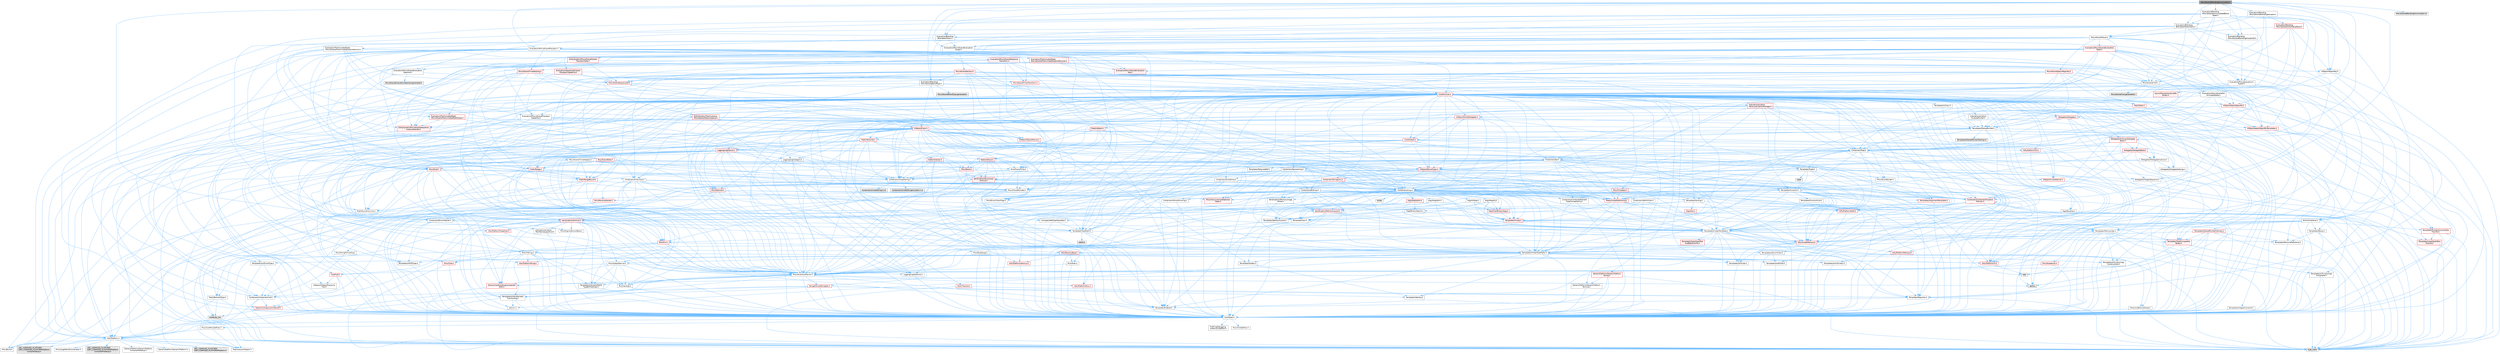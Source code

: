 digraph "MovieSceneBlendingAccumulator.h"
{
 // INTERACTIVE_SVG=YES
 // LATEX_PDF_SIZE
  bgcolor="transparent";
  edge [fontname=Helvetica,fontsize=10,labelfontname=Helvetica,labelfontsize=10];
  node [fontname=Helvetica,fontsize=10,shape=box,height=0.2,width=0.4];
  Node1 [id="Node000001",label="MovieSceneBlendingAccumulator.h",height=0.2,width=0.4,color="gray40", fillcolor="grey60", style="filled", fontcolor="black",tooltip=" "];
  Node1 -> Node2 [id="edge1_Node000001_Node000002",color="steelblue1",style="solid",tooltip=" "];
  Node2 [id="Node000002",label="Containers/Map.h",height=0.2,width=0.4,color="grey40", fillcolor="white", style="filled",URL="$df/d79/Map_8h.html",tooltip=" "];
  Node2 -> Node3 [id="edge2_Node000002_Node000003",color="steelblue1",style="solid",tooltip=" "];
  Node3 [id="Node000003",label="CoreTypes.h",height=0.2,width=0.4,color="grey40", fillcolor="white", style="filled",URL="$dc/dec/CoreTypes_8h.html",tooltip=" "];
  Node3 -> Node4 [id="edge3_Node000003_Node000004",color="steelblue1",style="solid",tooltip=" "];
  Node4 [id="Node000004",label="HAL/Platform.h",height=0.2,width=0.4,color="grey40", fillcolor="white", style="filled",URL="$d9/dd0/Platform_8h.html",tooltip=" "];
  Node4 -> Node5 [id="edge4_Node000004_Node000005",color="steelblue1",style="solid",tooltip=" "];
  Node5 [id="Node000005",label="Misc/Build.h",height=0.2,width=0.4,color="grey40", fillcolor="white", style="filled",URL="$d3/dbb/Build_8h.html",tooltip=" "];
  Node4 -> Node6 [id="edge5_Node000004_Node000006",color="steelblue1",style="solid",tooltip=" "];
  Node6 [id="Node000006",label="Misc/LargeWorldCoordinates.h",height=0.2,width=0.4,color="grey40", fillcolor="white", style="filled",URL="$d2/dcb/LargeWorldCoordinates_8h.html",tooltip=" "];
  Node4 -> Node7 [id="edge6_Node000004_Node000007",color="steelblue1",style="solid",tooltip=" "];
  Node7 [id="Node000007",label="type_traits",height=0.2,width=0.4,color="grey60", fillcolor="#E0E0E0", style="filled",tooltip=" "];
  Node4 -> Node8 [id="edge7_Node000004_Node000008",color="steelblue1",style="solid",tooltip=" "];
  Node8 [id="Node000008",label="PreprocessorHelpers.h",height=0.2,width=0.4,color="grey40", fillcolor="white", style="filled",URL="$db/ddb/PreprocessorHelpers_8h.html",tooltip=" "];
  Node4 -> Node9 [id="edge8_Node000004_Node000009",color="steelblue1",style="solid",tooltip=" "];
  Node9 [id="Node000009",label="UBT_COMPILED_PLATFORM\l/UBT_COMPILED_PLATFORMPlatform\lCompilerPreSetup.h",height=0.2,width=0.4,color="grey60", fillcolor="#E0E0E0", style="filled",tooltip=" "];
  Node4 -> Node10 [id="edge9_Node000004_Node000010",color="steelblue1",style="solid",tooltip=" "];
  Node10 [id="Node000010",label="GenericPlatform/GenericPlatform\lCompilerPreSetup.h",height=0.2,width=0.4,color="grey40", fillcolor="white", style="filled",URL="$d9/dc8/GenericPlatformCompilerPreSetup_8h.html",tooltip=" "];
  Node4 -> Node11 [id="edge10_Node000004_Node000011",color="steelblue1",style="solid",tooltip=" "];
  Node11 [id="Node000011",label="GenericPlatform/GenericPlatform.h",height=0.2,width=0.4,color="grey40", fillcolor="white", style="filled",URL="$d6/d84/GenericPlatform_8h.html",tooltip=" "];
  Node4 -> Node12 [id="edge11_Node000004_Node000012",color="steelblue1",style="solid",tooltip=" "];
  Node12 [id="Node000012",label="UBT_COMPILED_PLATFORM\l/UBT_COMPILED_PLATFORMPlatform.h",height=0.2,width=0.4,color="grey60", fillcolor="#E0E0E0", style="filled",tooltip=" "];
  Node4 -> Node13 [id="edge12_Node000004_Node000013",color="steelblue1",style="solid",tooltip=" "];
  Node13 [id="Node000013",label="UBT_COMPILED_PLATFORM\l/UBT_COMPILED_PLATFORMPlatform\lCompilerSetup.h",height=0.2,width=0.4,color="grey60", fillcolor="#E0E0E0", style="filled",tooltip=" "];
  Node3 -> Node14 [id="edge13_Node000003_Node000014",color="steelblue1",style="solid",tooltip=" "];
  Node14 [id="Node000014",label="ProfilingDebugging\l/UMemoryDefines.h",height=0.2,width=0.4,color="grey40", fillcolor="white", style="filled",URL="$d2/da2/UMemoryDefines_8h.html",tooltip=" "];
  Node3 -> Node15 [id="edge14_Node000003_Node000015",color="steelblue1",style="solid",tooltip=" "];
  Node15 [id="Node000015",label="Misc/CoreMiscDefines.h",height=0.2,width=0.4,color="grey40", fillcolor="white", style="filled",URL="$da/d38/CoreMiscDefines_8h.html",tooltip=" "];
  Node15 -> Node4 [id="edge15_Node000015_Node000004",color="steelblue1",style="solid",tooltip=" "];
  Node15 -> Node8 [id="edge16_Node000015_Node000008",color="steelblue1",style="solid",tooltip=" "];
  Node3 -> Node16 [id="edge17_Node000003_Node000016",color="steelblue1",style="solid",tooltip=" "];
  Node16 [id="Node000016",label="Misc/CoreDefines.h",height=0.2,width=0.4,color="grey40", fillcolor="white", style="filled",URL="$d3/dd2/CoreDefines_8h.html",tooltip=" "];
  Node2 -> Node17 [id="edge18_Node000002_Node000017",color="steelblue1",style="solid",tooltip=" "];
  Node17 [id="Node000017",label="Algo/Reverse.h",height=0.2,width=0.4,color="grey40", fillcolor="white", style="filled",URL="$d5/d93/Reverse_8h.html",tooltip=" "];
  Node17 -> Node3 [id="edge19_Node000017_Node000003",color="steelblue1",style="solid",tooltip=" "];
  Node17 -> Node18 [id="edge20_Node000017_Node000018",color="steelblue1",style="solid",tooltip=" "];
  Node18 [id="Node000018",label="Templates/UnrealTemplate.h",height=0.2,width=0.4,color="grey40", fillcolor="white", style="filled",URL="$d4/d24/UnrealTemplate_8h.html",tooltip=" "];
  Node18 -> Node3 [id="edge21_Node000018_Node000003",color="steelblue1",style="solid",tooltip=" "];
  Node18 -> Node19 [id="edge22_Node000018_Node000019",color="steelblue1",style="solid",tooltip=" "];
  Node19 [id="Node000019",label="Templates/IsPointer.h",height=0.2,width=0.4,color="grey40", fillcolor="white", style="filled",URL="$d7/d05/IsPointer_8h.html",tooltip=" "];
  Node19 -> Node3 [id="edge23_Node000019_Node000003",color="steelblue1",style="solid",tooltip=" "];
  Node18 -> Node20 [id="edge24_Node000018_Node000020",color="steelblue1",style="solid",tooltip=" "];
  Node20 [id="Node000020",label="HAL/UnrealMemory.h",height=0.2,width=0.4,color="red", fillcolor="#FFF0F0", style="filled",URL="$d9/d96/UnrealMemory_8h.html",tooltip=" "];
  Node20 -> Node3 [id="edge25_Node000020_Node000003",color="steelblue1",style="solid",tooltip=" "];
  Node20 -> Node33 [id="edge26_Node000020_Node000033",color="steelblue1",style="solid",tooltip=" "];
  Node33 [id="Node000033",label="HAL/MemoryBase.h",height=0.2,width=0.4,color="red", fillcolor="#FFF0F0", style="filled",URL="$d6/d9f/MemoryBase_8h.html",tooltip=" "];
  Node33 -> Node3 [id="edge27_Node000033_Node000003",color="steelblue1",style="solid",tooltip=" "];
  Node33 -> Node34 [id="edge28_Node000033_Node000034",color="steelblue1",style="solid",tooltip=" "];
  Node34 [id="Node000034",label="HAL/PlatformAtomics.h",height=0.2,width=0.4,color="red", fillcolor="#FFF0F0", style="filled",URL="$d3/d36/PlatformAtomics_8h.html",tooltip=" "];
  Node34 -> Node3 [id="edge29_Node000034_Node000003",color="steelblue1",style="solid",tooltip=" "];
  Node33 -> Node37 [id="edge30_Node000033_Node000037",color="steelblue1",style="solid",tooltip=" "];
  Node37 [id="Node000037",label="HAL/PlatformCrt.h",height=0.2,width=0.4,color="red", fillcolor="#FFF0F0", style="filled",URL="$d8/d75/PlatformCrt_8h.html",tooltip=" "];
  Node37 -> Node38 [id="edge31_Node000037_Node000038",color="steelblue1",style="solid",tooltip=" "];
  Node38 [id="Node000038",label="new",height=0.2,width=0.4,color="grey60", fillcolor="#E0E0E0", style="filled",tooltip=" "];
  Node33 -> Node45 [id="edge32_Node000033_Node000045",color="steelblue1",style="solid",tooltip=" "];
  Node45 [id="Node000045",label="Misc/Exec.h",height=0.2,width=0.4,color="grey40", fillcolor="white", style="filled",URL="$de/ddb/Exec_8h.html",tooltip=" "];
  Node45 -> Node3 [id="edge33_Node000045_Node000003",color="steelblue1",style="solid",tooltip=" "];
  Node45 -> Node46 [id="edge34_Node000045_Node000046",color="steelblue1",style="solid",tooltip=" "];
  Node46 [id="Node000046",label="Misc/AssertionMacros.h",height=0.2,width=0.4,color="grey40", fillcolor="white", style="filled",URL="$d0/dfa/AssertionMacros_8h.html",tooltip=" "];
  Node46 -> Node3 [id="edge35_Node000046_Node000003",color="steelblue1",style="solid",tooltip=" "];
  Node46 -> Node4 [id="edge36_Node000046_Node000004",color="steelblue1",style="solid",tooltip=" "];
  Node46 -> Node47 [id="edge37_Node000046_Node000047",color="steelblue1",style="solid",tooltip=" "];
  Node47 [id="Node000047",label="HAL/PlatformMisc.h",height=0.2,width=0.4,color="red", fillcolor="#FFF0F0", style="filled",URL="$d0/df5/PlatformMisc_8h.html",tooltip=" "];
  Node47 -> Node3 [id="edge38_Node000047_Node000003",color="steelblue1",style="solid",tooltip=" "];
  Node46 -> Node8 [id="edge39_Node000046_Node000008",color="steelblue1",style="solid",tooltip=" "];
  Node46 -> Node63 [id="edge40_Node000046_Node000063",color="steelblue1",style="solid",tooltip=" "];
  Node63 [id="Node000063",label="Templates/EnableIf.h",height=0.2,width=0.4,color="grey40", fillcolor="white", style="filled",URL="$d7/d60/EnableIf_8h.html",tooltip=" "];
  Node63 -> Node3 [id="edge41_Node000063_Node000003",color="steelblue1",style="solid",tooltip=" "];
  Node46 -> Node64 [id="edge42_Node000046_Node000064",color="steelblue1",style="solid",tooltip=" "];
  Node64 [id="Node000064",label="Templates/IsArrayOrRefOf\lTypeByPredicate.h",height=0.2,width=0.4,color="grey40", fillcolor="white", style="filled",URL="$d6/da1/IsArrayOrRefOfTypeByPredicate_8h.html",tooltip=" "];
  Node64 -> Node3 [id="edge43_Node000064_Node000003",color="steelblue1",style="solid",tooltip=" "];
  Node46 -> Node65 [id="edge44_Node000046_Node000065",color="steelblue1",style="solid",tooltip=" "];
  Node65 [id="Node000065",label="Templates/IsValidVariadic\lFunctionArg.h",height=0.2,width=0.4,color="grey40", fillcolor="white", style="filled",URL="$d0/dc8/IsValidVariadicFunctionArg_8h.html",tooltip=" "];
  Node65 -> Node3 [id="edge45_Node000065_Node000003",color="steelblue1",style="solid",tooltip=" "];
  Node65 -> Node66 [id="edge46_Node000065_Node000066",color="steelblue1",style="solid",tooltip=" "];
  Node66 [id="Node000066",label="IsEnum.h",height=0.2,width=0.4,color="grey40", fillcolor="white", style="filled",URL="$d4/de5/IsEnum_8h.html",tooltip=" "];
  Node65 -> Node7 [id="edge47_Node000065_Node000007",color="steelblue1",style="solid",tooltip=" "];
  Node46 -> Node67 [id="edge48_Node000046_Node000067",color="steelblue1",style="solid",tooltip=" "];
  Node67 [id="Node000067",label="Traits/IsCharEncodingCompatible\lWith.h",height=0.2,width=0.4,color="red", fillcolor="#FFF0F0", style="filled",URL="$df/dd1/IsCharEncodingCompatibleWith_8h.html",tooltip=" "];
  Node67 -> Node7 [id="edge49_Node000067_Node000007",color="steelblue1",style="solid",tooltip=" "];
  Node46 -> Node69 [id="edge50_Node000046_Node000069",color="steelblue1",style="solid",tooltip=" "];
  Node69 [id="Node000069",label="Misc/VarArgs.h",height=0.2,width=0.4,color="grey40", fillcolor="white", style="filled",URL="$d5/d6f/VarArgs_8h.html",tooltip=" "];
  Node69 -> Node3 [id="edge51_Node000069_Node000003",color="steelblue1",style="solid",tooltip=" "];
  Node46 -> Node70 [id="edge52_Node000046_Node000070",color="steelblue1",style="solid",tooltip=" "];
  Node70 [id="Node000070",label="String/FormatStringSan.h",height=0.2,width=0.4,color="red", fillcolor="#FFF0F0", style="filled",URL="$d3/d8b/FormatStringSan_8h.html",tooltip=" "];
  Node70 -> Node7 [id="edge53_Node000070_Node000007",color="steelblue1",style="solid",tooltip=" "];
  Node70 -> Node3 [id="edge54_Node000070_Node000003",color="steelblue1",style="solid",tooltip=" "];
  Node70 -> Node71 [id="edge55_Node000070_Node000071",color="steelblue1",style="solid",tooltip=" "];
  Node71 [id="Node000071",label="Templates/Requires.h",height=0.2,width=0.4,color="grey40", fillcolor="white", style="filled",URL="$dc/d96/Requires_8h.html",tooltip=" "];
  Node71 -> Node63 [id="edge56_Node000071_Node000063",color="steelblue1",style="solid",tooltip=" "];
  Node71 -> Node7 [id="edge57_Node000071_Node000007",color="steelblue1",style="solid",tooltip=" "];
  Node70 -> Node72 [id="edge58_Node000070_Node000072",color="steelblue1",style="solid",tooltip=" "];
  Node72 [id="Node000072",label="Templates/Identity.h",height=0.2,width=0.4,color="grey40", fillcolor="white", style="filled",URL="$d0/dd5/Identity_8h.html",tooltip=" "];
  Node70 -> Node65 [id="edge59_Node000070_Node000065",color="steelblue1",style="solid",tooltip=" "];
  Node70 -> Node23 [id="edge60_Node000070_Node000023",color="steelblue1",style="solid",tooltip=" "];
  Node23 [id="Node000023",label="Containers/ContainersFwd.h",height=0.2,width=0.4,color="grey40", fillcolor="white", style="filled",URL="$d4/d0a/ContainersFwd_8h.html",tooltip=" "];
  Node23 -> Node4 [id="edge61_Node000023_Node000004",color="steelblue1",style="solid",tooltip=" "];
  Node23 -> Node3 [id="edge62_Node000023_Node000003",color="steelblue1",style="solid",tooltip=" "];
  Node23 -> Node24 [id="edge63_Node000023_Node000024",color="steelblue1",style="solid",tooltip=" "];
  Node24 [id="Node000024",label="Traits/IsContiguousContainer.h",height=0.2,width=0.4,color="red", fillcolor="#FFF0F0", style="filled",URL="$d5/d3c/IsContiguousContainer_8h.html",tooltip=" "];
  Node24 -> Node3 [id="edge64_Node000024_Node000003",color="steelblue1",style="solid",tooltip=" "];
  Node24 -> Node26 [id="edge65_Node000024_Node000026",color="steelblue1",style="solid",tooltip=" "];
  Node26 [id="Node000026",label="initializer_list",height=0.2,width=0.4,color="grey60", fillcolor="#E0E0E0", style="filled",tooltip=" "];
  Node46 -> Node76 [id="edge66_Node000046_Node000076",color="steelblue1",style="solid",tooltip=" "];
  Node76 [id="Node000076",label="atomic",height=0.2,width=0.4,color="grey60", fillcolor="#E0E0E0", style="filled",tooltip=" "];
  Node33 -> Node77 [id="edge67_Node000033_Node000077",color="steelblue1",style="solid",tooltip=" "];
  Node77 [id="Node000077",label="Misc/OutputDevice.h",height=0.2,width=0.4,color="grey40", fillcolor="white", style="filled",URL="$d7/d32/OutputDevice_8h.html",tooltip=" "];
  Node77 -> Node22 [id="edge68_Node000077_Node000022",color="steelblue1",style="solid",tooltip=" "];
  Node22 [id="Node000022",label="CoreFwd.h",height=0.2,width=0.4,color="red", fillcolor="#FFF0F0", style="filled",URL="$d1/d1e/CoreFwd_8h.html",tooltip=" "];
  Node22 -> Node3 [id="edge69_Node000022_Node000003",color="steelblue1",style="solid",tooltip=" "];
  Node22 -> Node23 [id="edge70_Node000022_Node000023",color="steelblue1",style="solid",tooltip=" "];
  Node22 -> Node28 [id="edge71_Node000022_Node000028",color="steelblue1",style="solid",tooltip=" "];
  Node28 [id="Node000028",label="UObject/UObjectHierarchy\lFwd.h",height=0.2,width=0.4,color="grey40", fillcolor="white", style="filled",URL="$d3/d13/UObjectHierarchyFwd_8h.html",tooltip=" "];
  Node77 -> Node3 [id="edge72_Node000077_Node000003",color="steelblue1",style="solid",tooltip=" "];
  Node77 -> Node78 [id="edge73_Node000077_Node000078",color="steelblue1",style="solid",tooltip=" "];
  Node78 [id="Node000078",label="Logging/LogVerbosity.h",height=0.2,width=0.4,color="grey40", fillcolor="white", style="filled",URL="$d2/d8f/LogVerbosity_8h.html",tooltip=" "];
  Node78 -> Node3 [id="edge74_Node000078_Node000003",color="steelblue1",style="solid",tooltip=" "];
  Node77 -> Node69 [id="edge75_Node000077_Node000069",color="steelblue1",style="solid",tooltip=" "];
  Node77 -> Node64 [id="edge76_Node000077_Node000064",color="steelblue1",style="solid",tooltip=" "];
  Node77 -> Node65 [id="edge77_Node000077_Node000065",color="steelblue1",style="solid",tooltip=" "];
  Node77 -> Node67 [id="edge78_Node000077_Node000067",color="steelblue1",style="solid",tooltip=" "];
  Node20 -> Node88 [id="edge79_Node000020_Node000088",color="steelblue1",style="solid",tooltip=" "];
  Node88 [id="Node000088",label="HAL/PlatformMemory.h",height=0.2,width=0.4,color="red", fillcolor="#FFF0F0", style="filled",URL="$de/d68/PlatformMemory_8h.html",tooltip=" "];
  Node88 -> Node3 [id="edge80_Node000088_Node000003",color="steelblue1",style="solid",tooltip=" "];
  Node20 -> Node19 [id="edge81_Node000020_Node000019",color="steelblue1",style="solid",tooltip=" "];
  Node18 -> Node91 [id="edge82_Node000018_Node000091",color="steelblue1",style="solid",tooltip=" "];
  Node91 [id="Node000091",label="Templates/CopyQualifiers\lAndRefsFromTo.h",height=0.2,width=0.4,color="red", fillcolor="#FFF0F0", style="filled",URL="$d3/db3/CopyQualifiersAndRefsFromTo_8h.html",tooltip=" "];
  Node18 -> Node93 [id="edge83_Node000018_Node000093",color="steelblue1",style="solid",tooltip=" "];
  Node93 [id="Node000093",label="Templates/UnrealTypeTraits.h",height=0.2,width=0.4,color="grey40", fillcolor="white", style="filled",URL="$d2/d2d/UnrealTypeTraits_8h.html",tooltip=" "];
  Node93 -> Node3 [id="edge84_Node000093_Node000003",color="steelblue1",style="solid",tooltip=" "];
  Node93 -> Node19 [id="edge85_Node000093_Node000019",color="steelblue1",style="solid",tooltip=" "];
  Node93 -> Node46 [id="edge86_Node000093_Node000046",color="steelblue1",style="solid",tooltip=" "];
  Node93 -> Node84 [id="edge87_Node000093_Node000084",color="steelblue1",style="solid",tooltip=" "];
  Node84 [id="Node000084",label="Templates/AndOrNot.h",height=0.2,width=0.4,color="grey40", fillcolor="white", style="filled",URL="$db/d0a/AndOrNot_8h.html",tooltip=" "];
  Node84 -> Node3 [id="edge88_Node000084_Node000003",color="steelblue1",style="solid",tooltip=" "];
  Node93 -> Node63 [id="edge89_Node000093_Node000063",color="steelblue1",style="solid",tooltip=" "];
  Node93 -> Node94 [id="edge90_Node000093_Node000094",color="steelblue1",style="solid",tooltip=" "];
  Node94 [id="Node000094",label="Templates/IsArithmetic.h",height=0.2,width=0.4,color="grey40", fillcolor="white", style="filled",URL="$d2/d5d/IsArithmetic_8h.html",tooltip=" "];
  Node94 -> Node3 [id="edge91_Node000094_Node000003",color="steelblue1",style="solid",tooltip=" "];
  Node93 -> Node66 [id="edge92_Node000093_Node000066",color="steelblue1",style="solid",tooltip=" "];
  Node93 -> Node95 [id="edge93_Node000093_Node000095",color="steelblue1",style="solid",tooltip=" "];
  Node95 [id="Node000095",label="Templates/Models.h",height=0.2,width=0.4,color="grey40", fillcolor="white", style="filled",URL="$d3/d0c/Models_8h.html",tooltip=" "];
  Node95 -> Node72 [id="edge94_Node000095_Node000072",color="steelblue1",style="solid",tooltip=" "];
  Node93 -> Node96 [id="edge95_Node000093_Node000096",color="steelblue1",style="solid",tooltip=" "];
  Node96 [id="Node000096",label="Templates/IsPODType.h",height=0.2,width=0.4,color="grey40", fillcolor="white", style="filled",URL="$d7/db1/IsPODType_8h.html",tooltip=" "];
  Node96 -> Node3 [id="edge96_Node000096_Node000003",color="steelblue1",style="solid",tooltip=" "];
  Node93 -> Node97 [id="edge97_Node000093_Node000097",color="steelblue1",style="solid",tooltip=" "];
  Node97 [id="Node000097",label="Templates/IsUECoreType.h",height=0.2,width=0.4,color="grey40", fillcolor="white", style="filled",URL="$d1/db8/IsUECoreType_8h.html",tooltip=" "];
  Node97 -> Node3 [id="edge98_Node000097_Node000003",color="steelblue1",style="solid",tooltip=" "];
  Node97 -> Node7 [id="edge99_Node000097_Node000007",color="steelblue1",style="solid",tooltip=" "];
  Node93 -> Node85 [id="edge100_Node000093_Node000085",color="steelblue1",style="solid",tooltip=" "];
  Node85 [id="Node000085",label="Templates/IsTriviallyCopy\lConstructible.h",height=0.2,width=0.4,color="grey40", fillcolor="white", style="filled",URL="$d3/d78/IsTriviallyCopyConstructible_8h.html",tooltip=" "];
  Node85 -> Node3 [id="edge101_Node000085_Node000003",color="steelblue1",style="solid",tooltip=" "];
  Node85 -> Node7 [id="edge102_Node000085_Node000007",color="steelblue1",style="solid",tooltip=" "];
  Node18 -> Node98 [id="edge103_Node000018_Node000098",color="steelblue1",style="solid",tooltip=" "];
  Node98 [id="Node000098",label="Templates/RemoveReference.h",height=0.2,width=0.4,color="grey40", fillcolor="white", style="filled",URL="$da/dbe/RemoveReference_8h.html",tooltip=" "];
  Node98 -> Node3 [id="edge104_Node000098_Node000003",color="steelblue1",style="solid",tooltip=" "];
  Node18 -> Node71 [id="edge105_Node000018_Node000071",color="steelblue1",style="solid",tooltip=" "];
  Node18 -> Node99 [id="edge106_Node000018_Node000099",color="steelblue1",style="solid",tooltip=" "];
  Node99 [id="Node000099",label="Templates/TypeCompatible\lBytes.h",height=0.2,width=0.4,color="red", fillcolor="#FFF0F0", style="filled",URL="$df/d0a/TypeCompatibleBytes_8h.html",tooltip=" "];
  Node99 -> Node3 [id="edge107_Node000099_Node000003",color="steelblue1",style="solid",tooltip=" "];
  Node99 -> Node38 [id="edge108_Node000099_Node000038",color="steelblue1",style="solid",tooltip=" "];
  Node99 -> Node7 [id="edge109_Node000099_Node000007",color="steelblue1",style="solid",tooltip=" "];
  Node18 -> Node72 [id="edge110_Node000018_Node000072",color="steelblue1",style="solid",tooltip=" "];
  Node18 -> Node24 [id="edge111_Node000018_Node000024",color="steelblue1",style="solid",tooltip=" "];
  Node18 -> Node100 [id="edge112_Node000018_Node000100",color="steelblue1",style="solid",tooltip=" "];
  Node100 [id="Node000100",label="Traits/UseBitwiseSwap.h",height=0.2,width=0.4,color="grey40", fillcolor="white", style="filled",URL="$db/df3/UseBitwiseSwap_8h.html",tooltip=" "];
  Node100 -> Node3 [id="edge113_Node000100_Node000003",color="steelblue1",style="solid",tooltip=" "];
  Node100 -> Node7 [id="edge114_Node000100_Node000007",color="steelblue1",style="solid",tooltip=" "];
  Node18 -> Node7 [id="edge115_Node000018_Node000007",color="steelblue1",style="solid",tooltip=" "];
  Node2 -> Node101 [id="edge116_Node000002_Node000101",color="steelblue1",style="solid",tooltip=" "];
  Node101 [id="Node000101",label="Containers/ContainerElement\lTypeCompatibility.h",height=0.2,width=0.4,color="grey40", fillcolor="white", style="filled",URL="$df/ddf/ContainerElementTypeCompatibility_8h.html",tooltip=" "];
  Node101 -> Node3 [id="edge117_Node000101_Node000003",color="steelblue1",style="solid",tooltip=" "];
  Node101 -> Node93 [id="edge118_Node000101_Node000093",color="steelblue1",style="solid",tooltip=" "];
  Node2 -> Node102 [id="edge119_Node000002_Node000102",color="steelblue1",style="solid",tooltip=" "];
  Node102 [id="Node000102",label="Containers/Set.h",height=0.2,width=0.4,color="grey40", fillcolor="white", style="filled",URL="$d4/d45/Set_8h.html",tooltip=" "];
  Node102 -> Node103 [id="edge120_Node000102_Node000103",color="steelblue1",style="solid",tooltip=" "];
  Node103 [id="Node000103",label="Containers/ContainerAllocation\lPolicies.h",height=0.2,width=0.4,color="red", fillcolor="#FFF0F0", style="filled",URL="$d7/dff/ContainerAllocationPolicies_8h.html",tooltip=" "];
  Node103 -> Node3 [id="edge121_Node000103_Node000003",color="steelblue1",style="solid",tooltip=" "];
  Node103 -> Node103 [id="edge122_Node000103_Node000103",color="steelblue1",style="solid",tooltip=" "];
  Node103 -> Node105 [id="edge123_Node000103_Node000105",color="steelblue1",style="solid",tooltip=" "];
  Node105 [id="Node000105",label="HAL/PlatformMath.h",height=0.2,width=0.4,color="red", fillcolor="#FFF0F0", style="filled",URL="$dc/d53/PlatformMath_8h.html",tooltip=" "];
  Node105 -> Node3 [id="edge124_Node000105_Node000003",color="steelblue1",style="solid",tooltip=" "];
  Node103 -> Node20 [id="edge125_Node000103_Node000020",color="steelblue1",style="solid",tooltip=" "];
  Node103 -> Node52 [id="edge126_Node000103_Node000052",color="steelblue1",style="solid",tooltip=" "];
  Node52 [id="Node000052",label="Math/NumericLimits.h",height=0.2,width=0.4,color="grey40", fillcolor="white", style="filled",URL="$df/d1b/NumericLimits_8h.html",tooltip=" "];
  Node52 -> Node3 [id="edge127_Node000052_Node000003",color="steelblue1",style="solid",tooltip=" "];
  Node103 -> Node46 [id="edge128_Node000103_Node000046",color="steelblue1",style="solid",tooltip=" "];
  Node103 -> Node114 [id="edge129_Node000103_Node000114",color="steelblue1",style="solid",tooltip=" "];
  Node114 [id="Node000114",label="Templates/MemoryOps.h",height=0.2,width=0.4,color="grey40", fillcolor="white", style="filled",URL="$db/dea/MemoryOps_8h.html",tooltip=" "];
  Node114 -> Node3 [id="edge130_Node000114_Node000003",color="steelblue1",style="solid",tooltip=" "];
  Node114 -> Node20 [id="edge131_Node000114_Node000020",color="steelblue1",style="solid",tooltip=" "];
  Node114 -> Node86 [id="edge132_Node000114_Node000086",color="steelblue1",style="solid",tooltip=" "];
  Node86 [id="Node000086",label="Templates/IsTriviallyCopy\lAssignable.h",height=0.2,width=0.4,color="grey40", fillcolor="white", style="filled",URL="$d2/df2/IsTriviallyCopyAssignable_8h.html",tooltip=" "];
  Node86 -> Node3 [id="edge133_Node000086_Node000003",color="steelblue1",style="solid",tooltip=" "];
  Node86 -> Node7 [id="edge134_Node000086_Node000007",color="steelblue1",style="solid",tooltip=" "];
  Node114 -> Node85 [id="edge135_Node000114_Node000085",color="steelblue1",style="solid",tooltip=" "];
  Node114 -> Node71 [id="edge136_Node000114_Node000071",color="steelblue1",style="solid",tooltip=" "];
  Node114 -> Node93 [id="edge137_Node000114_Node000093",color="steelblue1",style="solid",tooltip=" "];
  Node114 -> Node100 [id="edge138_Node000114_Node000100",color="steelblue1",style="solid",tooltip=" "];
  Node114 -> Node38 [id="edge139_Node000114_Node000038",color="steelblue1",style="solid",tooltip=" "];
  Node114 -> Node7 [id="edge140_Node000114_Node000007",color="steelblue1",style="solid",tooltip=" "];
  Node103 -> Node99 [id="edge141_Node000103_Node000099",color="steelblue1",style="solid",tooltip=" "];
  Node103 -> Node7 [id="edge142_Node000103_Node000007",color="steelblue1",style="solid",tooltip=" "];
  Node102 -> Node101 [id="edge143_Node000102_Node000101",color="steelblue1",style="solid",tooltip=" "];
  Node102 -> Node115 [id="edge144_Node000102_Node000115",color="steelblue1",style="solid",tooltip=" "];
  Node115 [id="Node000115",label="Containers/SetUtilities.h",height=0.2,width=0.4,color="grey40", fillcolor="white", style="filled",URL="$dc/de5/SetUtilities_8h.html",tooltip=" "];
  Node115 -> Node3 [id="edge145_Node000115_Node000003",color="steelblue1",style="solid",tooltip=" "];
  Node115 -> Node116 [id="edge146_Node000115_Node000116",color="steelblue1",style="solid",tooltip=" "];
  Node116 [id="Node000116",label="Serialization/MemoryLayout.h",height=0.2,width=0.4,color="red", fillcolor="#FFF0F0", style="filled",URL="$d7/d66/MemoryLayout_8h.html",tooltip=" "];
  Node116 -> Node119 [id="edge147_Node000116_Node000119",color="steelblue1",style="solid",tooltip=" "];
  Node119 [id="Node000119",label="Containers/EnumAsByte.h",height=0.2,width=0.4,color="grey40", fillcolor="white", style="filled",URL="$d6/d9a/EnumAsByte_8h.html",tooltip=" "];
  Node119 -> Node3 [id="edge148_Node000119_Node000003",color="steelblue1",style="solid",tooltip=" "];
  Node119 -> Node96 [id="edge149_Node000119_Node000096",color="steelblue1",style="solid",tooltip=" "];
  Node119 -> Node120 [id="edge150_Node000119_Node000120",color="steelblue1",style="solid",tooltip=" "];
  Node120 [id="Node000120",label="Templates/TypeHash.h",height=0.2,width=0.4,color="grey40", fillcolor="white", style="filled",URL="$d1/d62/TypeHash_8h.html",tooltip=" "];
  Node120 -> Node3 [id="edge151_Node000120_Node000003",color="steelblue1",style="solid",tooltip=" "];
  Node120 -> Node71 [id="edge152_Node000120_Node000071",color="steelblue1",style="solid",tooltip=" "];
  Node120 -> Node121 [id="edge153_Node000120_Node000121",color="steelblue1",style="solid",tooltip=" "];
  Node121 [id="Node000121",label="Misc/Crc.h",height=0.2,width=0.4,color="red", fillcolor="#FFF0F0", style="filled",URL="$d4/dd2/Crc_8h.html",tooltip=" "];
  Node121 -> Node3 [id="edge154_Node000121_Node000003",color="steelblue1",style="solid",tooltip=" "];
  Node121 -> Node29 [id="edge155_Node000121_Node000029",color="steelblue1",style="solid",tooltip=" "];
  Node29 [id="Node000029",label="HAL/PlatformString.h",height=0.2,width=0.4,color="red", fillcolor="#FFF0F0", style="filled",URL="$db/db5/PlatformString_8h.html",tooltip=" "];
  Node29 -> Node3 [id="edge156_Node000029_Node000003",color="steelblue1",style="solid",tooltip=" "];
  Node121 -> Node46 [id="edge157_Node000121_Node000046",color="steelblue1",style="solid",tooltip=" "];
  Node121 -> Node122 [id="edge158_Node000121_Node000122",color="steelblue1",style="solid",tooltip=" "];
  Node122 [id="Node000122",label="Misc/CString.h",height=0.2,width=0.4,color="grey40", fillcolor="white", style="filled",URL="$d2/d49/CString_8h.html",tooltip=" "];
  Node122 -> Node3 [id="edge159_Node000122_Node000003",color="steelblue1",style="solid",tooltip=" "];
  Node122 -> Node37 [id="edge160_Node000122_Node000037",color="steelblue1",style="solid",tooltip=" "];
  Node122 -> Node29 [id="edge161_Node000122_Node000029",color="steelblue1",style="solid",tooltip=" "];
  Node122 -> Node46 [id="edge162_Node000122_Node000046",color="steelblue1",style="solid",tooltip=" "];
  Node122 -> Node123 [id="edge163_Node000122_Node000123",color="steelblue1",style="solid",tooltip=" "];
  Node123 [id="Node000123",label="Misc/Char.h",height=0.2,width=0.4,color="red", fillcolor="#FFF0F0", style="filled",URL="$d0/d58/Char_8h.html",tooltip=" "];
  Node123 -> Node3 [id="edge164_Node000123_Node000003",color="steelblue1",style="solid",tooltip=" "];
  Node123 -> Node7 [id="edge165_Node000123_Node000007",color="steelblue1",style="solid",tooltip=" "];
  Node122 -> Node69 [id="edge166_Node000122_Node000069",color="steelblue1",style="solid",tooltip=" "];
  Node122 -> Node64 [id="edge167_Node000122_Node000064",color="steelblue1",style="solid",tooltip=" "];
  Node122 -> Node65 [id="edge168_Node000122_Node000065",color="steelblue1",style="solid",tooltip=" "];
  Node122 -> Node67 [id="edge169_Node000122_Node000067",color="steelblue1",style="solid",tooltip=" "];
  Node121 -> Node123 [id="edge170_Node000121_Node000123",color="steelblue1",style="solid",tooltip=" "];
  Node121 -> Node93 [id="edge171_Node000121_Node000093",color="steelblue1",style="solid",tooltip=" "];
  Node120 -> Node126 [id="edge172_Node000120_Node000126",color="steelblue1",style="solid",tooltip=" "];
  Node126 [id="Node000126",label="stdint.h",height=0.2,width=0.4,color="grey60", fillcolor="#E0E0E0", style="filled",tooltip=" "];
  Node120 -> Node7 [id="edge173_Node000120_Node000007",color="steelblue1",style="solid",tooltip=" "];
  Node116 -> Node20 [id="edge174_Node000116_Node000020",color="steelblue1",style="solid",tooltip=" "];
  Node116 -> Node63 [id="edge175_Node000116_Node000063",color="steelblue1",style="solid",tooltip=" "];
  Node116 -> Node95 [id="edge176_Node000116_Node000095",color="steelblue1",style="solid",tooltip=" "];
  Node116 -> Node18 [id="edge177_Node000116_Node000018",color="steelblue1",style="solid",tooltip=" "];
  Node115 -> Node114 [id="edge178_Node000115_Node000114",color="steelblue1",style="solid",tooltip=" "];
  Node115 -> Node93 [id="edge179_Node000115_Node000093",color="steelblue1",style="solid",tooltip=" "];
  Node102 -> Node129 [id="edge180_Node000102_Node000129",color="steelblue1",style="solid",tooltip=" "];
  Node129 [id="Node000129",label="Containers/SparseArray.h",height=0.2,width=0.4,color="grey40", fillcolor="white", style="filled",URL="$d5/dbf/SparseArray_8h.html",tooltip=" "];
  Node129 -> Node3 [id="edge181_Node000129_Node000003",color="steelblue1",style="solid",tooltip=" "];
  Node129 -> Node46 [id="edge182_Node000129_Node000046",color="steelblue1",style="solid",tooltip=" "];
  Node129 -> Node20 [id="edge183_Node000129_Node000020",color="steelblue1",style="solid",tooltip=" "];
  Node129 -> Node93 [id="edge184_Node000129_Node000093",color="steelblue1",style="solid",tooltip=" "];
  Node129 -> Node18 [id="edge185_Node000129_Node000018",color="steelblue1",style="solid",tooltip=" "];
  Node129 -> Node103 [id="edge186_Node000129_Node000103",color="steelblue1",style="solid",tooltip=" "];
  Node129 -> Node130 [id="edge187_Node000129_Node000130",color="steelblue1",style="solid",tooltip=" "];
  Node130 [id="Node000130",label="Templates/Less.h",height=0.2,width=0.4,color="grey40", fillcolor="white", style="filled",URL="$de/dc8/Less_8h.html",tooltip=" "];
  Node130 -> Node3 [id="edge188_Node000130_Node000003",color="steelblue1",style="solid",tooltip=" "];
  Node130 -> Node18 [id="edge189_Node000130_Node000018",color="steelblue1",style="solid",tooltip=" "];
  Node129 -> Node131 [id="edge190_Node000129_Node000131",color="steelblue1",style="solid",tooltip=" "];
  Node131 [id="Node000131",label="Containers/Array.h",height=0.2,width=0.4,color="grey40", fillcolor="white", style="filled",URL="$df/dd0/Array_8h.html",tooltip=" "];
  Node131 -> Node3 [id="edge191_Node000131_Node000003",color="steelblue1",style="solid",tooltip=" "];
  Node131 -> Node46 [id="edge192_Node000131_Node000046",color="steelblue1",style="solid",tooltip=" "];
  Node131 -> Node132 [id="edge193_Node000131_Node000132",color="steelblue1",style="solid",tooltip=" "];
  Node132 [id="Node000132",label="Misc/IntrusiveUnsetOptional\lState.h",height=0.2,width=0.4,color="red", fillcolor="#FFF0F0", style="filled",URL="$d2/d0a/IntrusiveUnsetOptionalState_8h.html",tooltip=" "];
  Node131 -> Node134 [id="edge194_Node000131_Node000134",color="steelblue1",style="solid",tooltip=" "];
  Node134 [id="Node000134",label="Misc/ReverseIterate.h",height=0.2,width=0.4,color="red", fillcolor="#FFF0F0", style="filled",URL="$db/de3/ReverseIterate_8h.html",tooltip=" "];
  Node134 -> Node4 [id="edge195_Node000134_Node000004",color="steelblue1",style="solid",tooltip=" "];
  Node131 -> Node20 [id="edge196_Node000131_Node000020",color="steelblue1",style="solid",tooltip=" "];
  Node131 -> Node93 [id="edge197_Node000131_Node000093",color="steelblue1",style="solid",tooltip=" "];
  Node131 -> Node18 [id="edge198_Node000131_Node000018",color="steelblue1",style="solid",tooltip=" "];
  Node131 -> Node136 [id="edge199_Node000131_Node000136",color="steelblue1",style="solid",tooltip=" "];
  Node136 [id="Node000136",label="Containers/AllowShrinking.h",height=0.2,width=0.4,color="grey40", fillcolor="white", style="filled",URL="$d7/d1a/AllowShrinking_8h.html",tooltip=" "];
  Node136 -> Node3 [id="edge200_Node000136_Node000003",color="steelblue1",style="solid",tooltip=" "];
  Node131 -> Node103 [id="edge201_Node000131_Node000103",color="steelblue1",style="solid",tooltip=" "];
  Node131 -> Node101 [id="edge202_Node000131_Node000101",color="steelblue1",style="solid",tooltip=" "];
  Node131 -> Node137 [id="edge203_Node000131_Node000137",color="steelblue1",style="solid",tooltip=" "];
  Node137 [id="Node000137",label="Serialization/Archive.h",height=0.2,width=0.4,color="red", fillcolor="#FFF0F0", style="filled",URL="$d7/d3b/Archive_8h.html",tooltip=" "];
  Node137 -> Node22 [id="edge204_Node000137_Node000022",color="steelblue1",style="solid",tooltip=" "];
  Node137 -> Node3 [id="edge205_Node000137_Node000003",color="steelblue1",style="solid",tooltip=" "];
  Node137 -> Node138 [id="edge206_Node000137_Node000138",color="steelblue1",style="solid",tooltip=" "];
  Node138 [id="Node000138",label="HAL/PlatformProperties.h",height=0.2,width=0.4,color="red", fillcolor="#FFF0F0", style="filled",URL="$d9/db0/PlatformProperties_8h.html",tooltip=" "];
  Node138 -> Node3 [id="edge207_Node000138_Node000003",color="steelblue1",style="solid",tooltip=" "];
  Node137 -> Node141 [id="edge208_Node000137_Node000141",color="steelblue1",style="solid",tooltip=" "];
  Node141 [id="Node000141",label="Internationalization\l/TextNamespaceFwd.h",height=0.2,width=0.4,color="grey40", fillcolor="white", style="filled",URL="$d8/d97/TextNamespaceFwd_8h.html",tooltip=" "];
  Node141 -> Node3 [id="edge209_Node000141_Node000003",color="steelblue1",style="solid",tooltip=" "];
  Node137 -> Node46 [id="edge210_Node000137_Node000046",color="steelblue1",style="solid",tooltip=" "];
  Node137 -> Node5 [id="edge211_Node000137_Node000005",color="steelblue1",style="solid",tooltip=" "];
  Node137 -> Node142 [id="edge212_Node000137_Node000142",color="steelblue1",style="solid",tooltip=" "];
  Node142 [id="Node000142",label="Misc/EngineVersionBase.h",height=0.2,width=0.4,color="grey40", fillcolor="white", style="filled",URL="$d5/d2b/EngineVersionBase_8h.html",tooltip=" "];
  Node142 -> Node3 [id="edge213_Node000142_Node000003",color="steelblue1",style="solid",tooltip=" "];
  Node137 -> Node69 [id="edge214_Node000137_Node000069",color="steelblue1",style="solid",tooltip=" "];
  Node137 -> Node63 [id="edge215_Node000137_Node000063",color="steelblue1",style="solid",tooltip=" "];
  Node137 -> Node64 [id="edge216_Node000137_Node000064",color="steelblue1",style="solid",tooltip=" "];
  Node137 -> Node145 [id="edge217_Node000137_Node000145",color="steelblue1",style="solid",tooltip=" "];
  Node145 [id="Node000145",label="Templates/IsEnumClass.h",height=0.2,width=0.4,color="grey40", fillcolor="white", style="filled",URL="$d7/d15/IsEnumClass_8h.html",tooltip=" "];
  Node145 -> Node3 [id="edge218_Node000145_Node000003",color="steelblue1",style="solid",tooltip=" "];
  Node145 -> Node84 [id="edge219_Node000145_Node000084",color="steelblue1",style="solid",tooltip=" "];
  Node137 -> Node65 [id="edge220_Node000137_Node000065",color="steelblue1",style="solid",tooltip=" "];
  Node137 -> Node18 [id="edge221_Node000137_Node000018",color="steelblue1",style="solid",tooltip=" "];
  Node137 -> Node67 [id="edge222_Node000137_Node000067",color="steelblue1",style="solid",tooltip=" "];
  Node131 -> Node147 [id="edge223_Node000131_Node000147",color="steelblue1",style="solid",tooltip=" "];
  Node147 [id="Node000147",label="Serialization/MemoryImage\lWriter.h",height=0.2,width=0.4,color="grey40", fillcolor="white", style="filled",URL="$d0/d08/MemoryImageWriter_8h.html",tooltip=" "];
  Node147 -> Node3 [id="edge224_Node000147_Node000003",color="steelblue1",style="solid",tooltip=" "];
  Node147 -> Node116 [id="edge225_Node000147_Node000116",color="steelblue1",style="solid",tooltip=" "];
  Node131 -> Node148 [id="edge226_Node000131_Node000148",color="steelblue1",style="solid",tooltip=" "];
  Node148 [id="Node000148",label="Algo/Heapify.h",height=0.2,width=0.4,color="grey40", fillcolor="white", style="filled",URL="$d0/d2a/Heapify_8h.html",tooltip=" "];
  Node148 -> Node149 [id="edge227_Node000148_Node000149",color="steelblue1",style="solid",tooltip=" "];
  Node149 [id="Node000149",label="Algo/Impl/BinaryHeap.h",height=0.2,width=0.4,color="red", fillcolor="#FFF0F0", style="filled",URL="$d7/da3/Algo_2Impl_2BinaryHeap_8h.html",tooltip=" "];
  Node149 -> Node150 [id="edge228_Node000149_Node000150",color="steelblue1",style="solid",tooltip=" "];
  Node150 [id="Node000150",label="Templates/Invoke.h",height=0.2,width=0.4,color="red", fillcolor="#FFF0F0", style="filled",URL="$d7/deb/Invoke_8h.html",tooltip=" "];
  Node150 -> Node3 [id="edge229_Node000150_Node000003",color="steelblue1",style="solid",tooltip=" "];
  Node150 -> Node18 [id="edge230_Node000150_Node000018",color="steelblue1",style="solid",tooltip=" "];
  Node150 -> Node7 [id="edge231_Node000150_Node000007",color="steelblue1",style="solid",tooltip=" "];
  Node149 -> Node7 [id="edge232_Node000149_Node000007",color="steelblue1",style="solid",tooltip=" "];
  Node148 -> Node154 [id="edge233_Node000148_Node000154",color="steelblue1",style="solid",tooltip=" "];
  Node154 [id="Node000154",label="Templates/IdentityFunctor.h",height=0.2,width=0.4,color="grey40", fillcolor="white", style="filled",URL="$d7/d2e/IdentityFunctor_8h.html",tooltip=" "];
  Node154 -> Node4 [id="edge234_Node000154_Node000004",color="steelblue1",style="solid",tooltip=" "];
  Node148 -> Node150 [id="edge235_Node000148_Node000150",color="steelblue1",style="solid",tooltip=" "];
  Node148 -> Node130 [id="edge236_Node000148_Node000130",color="steelblue1",style="solid",tooltip=" "];
  Node148 -> Node18 [id="edge237_Node000148_Node000018",color="steelblue1",style="solid",tooltip=" "];
  Node131 -> Node155 [id="edge238_Node000131_Node000155",color="steelblue1",style="solid",tooltip=" "];
  Node155 [id="Node000155",label="Algo/HeapSort.h",height=0.2,width=0.4,color="grey40", fillcolor="white", style="filled",URL="$d3/d92/HeapSort_8h.html",tooltip=" "];
  Node155 -> Node149 [id="edge239_Node000155_Node000149",color="steelblue1",style="solid",tooltip=" "];
  Node155 -> Node154 [id="edge240_Node000155_Node000154",color="steelblue1",style="solid",tooltip=" "];
  Node155 -> Node130 [id="edge241_Node000155_Node000130",color="steelblue1",style="solid",tooltip=" "];
  Node155 -> Node18 [id="edge242_Node000155_Node000018",color="steelblue1",style="solid",tooltip=" "];
  Node131 -> Node156 [id="edge243_Node000131_Node000156",color="steelblue1",style="solid",tooltip=" "];
  Node156 [id="Node000156",label="Algo/IsHeap.h",height=0.2,width=0.4,color="grey40", fillcolor="white", style="filled",URL="$de/d32/IsHeap_8h.html",tooltip=" "];
  Node156 -> Node149 [id="edge244_Node000156_Node000149",color="steelblue1",style="solid",tooltip=" "];
  Node156 -> Node154 [id="edge245_Node000156_Node000154",color="steelblue1",style="solid",tooltip=" "];
  Node156 -> Node150 [id="edge246_Node000156_Node000150",color="steelblue1",style="solid",tooltip=" "];
  Node156 -> Node130 [id="edge247_Node000156_Node000130",color="steelblue1",style="solid",tooltip=" "];
  Node156 -> Node18 [id="edge248_Node000156_Node000018",color="steelblue1",style="solid",tooltip=" "];
  Node131 -> Node149 [id="edge249_Node000131_Node000149",color="steelblue1",style="solid",tooltip=" "];
  Node131 -> Node157 [id="edge250_Node000131_Node000157",color="steelblue1",style="solid",tooltip=" "];
  Node157 [id="Node000157",label="Algo/StableSort.h",height=0.2,width=0.4,color="red", fillcolor="#FFF0F0", style="filled",URL="$d7/d3c/StableSort_8h.html",tooltip=" "];
  Node157 -> Node158 [id="edge251_Node000157_Node000158",color="steelblue1",style="solid",tooltip=" "];
  Node158 [id="Node000158",label="Algo/BinarySearch.h",height=0.2,width=0.4,color="grey40", fillcolor="white", style="filled",URL="$db/db4/BinarySearch_8h.html",tooltip=" "];
  Node158 -> Node154 [id="edge252_Node000158_Node000154",color="steelblue1",style="solid",tooltip=" "];
  Node158 -> Node150 [id="edge253_Node000158_Node000150",color="steelblue1",style="solid",tooltip=" "];
  Node158 -> Node130 [id="edge254_Node000158_Node000130",color="steelblue1",style="solid",tooltip=" "];
  Node157 -> Node154 [id="edge255_Node000157_Node000154",color="steelblue1",style="solid",tooltip=" "];
  Node157 -> Node150 [id="edge256_Node000157_Node000150",color="steelblue1",style="solid",tooltip=" "];
  Node157 -> Node130 [id="edge257_Node000157_Node000130",color="steelblue1",style="solid",tooltip=" "];
  Node157 -> Node18 [id="edge258_Node000157_Node000018",color="steelblue1",style="solid",tooltip=" "];
  Node131 -> Node160 [id="edge259_Node000131_Node000160",color="steelblue1",style="solid",tooltip=" "];
  Node160 [id="Node000160",label="Concepts/GetTypeHashable.h",height=0.2,width=0.4,color="grey40", fillcolor="white", style="filled",URL="$d3/da2/GetTypeHashable_8h.html",tooltip=" "];
  Node160 -> Node3 [id="edge260_Node000160_Node000003",color="steelblue1",style="solid",tooltip=" "];
  Node160 -> Node120 [id="edge261_Node000160_Node000120",color="steelblue1",style="solid",tooltip=" "];
  Node131 -> Node154 [id="edge262_Node000131_Node000154",color="steelblue1",style="solid",tooltip=" "];
  Node131 -> Node150 [id="edge263_Node000131_Node000150",color="steelblue1",style="solid",tooltip=" "];
  Node131 -> Node130 [id="edge264_Node000131_Node000130",color="steelblue1",style="solid",tooltip=" "];
  Node131 -> Node161 [id="edge265_Node000131_Node000161",color="steelblue1",style="solid",tooltip=" "];
  Node161 [id="Node000161",label="Templates/LosesQualifiers\lFromTo.h",height=0.2,width=0.4,color="red", fillcolor="#FFF0F0", style="filled",URL="$d2/db3/LosesQualifiersFromTo_8h.html",tooltip=" "];
  Node161 -> Node7 [id="edge266_Node000161_Node000007",color="steelblue1",style="solid",tooltip=" "];
  Node131 -> Node71 [id="edge267_Node000131_Node000071",color="steelblue1",style="solid",tooltip=" "];
  Node131 -> Node162 [id="edge268_Node000131_Node000162",color="steelblue1",style="solid",tooltip=" "];
  Node162 [id="Node000162",label="Templates/Sorting.h",height=0.2,width=0.4,color="grey40", fillcolor="white", style="filled",URL="$d3/d9e/Sorting_8h.html",tooltip=" "];
  Node162 -> Node3 [id="edge269_Node000162_Node000003",color="steelblue1",style="solid",tooltip=" "];
  Node162 -> Node158 [id="edge270_Node000162_Node000158",color="steelblue1",style="solid",tooltip=" "];
  Node162 -> Node163 [id="edge271_Node000162_Node000163",color="steelblue1",style="solid",tooltip=" "];
  Node163 [id="Node000163",label="Algo/Sort.h",height=0.2,width=0.4,color="red", fillcolor="#FFF0F0", style="filled",URL="$d1/d87/Sort_8h.html",tooltip=" "];
  Node162 -> Node105 [id="edge272_Node000162_Node000105",color="steelblue1",style="solid",tooltip=" "];
  Node162 -> Node130 [id="edge273_Node000162_Node000130",color="steelblue1",style="solid",tooltip=" "];
  Node131 -> Node166 [id="edge274_Node000131_Node000166",color="steelblue1",style="solid",tooltip=" "];
  Node166 [id="Node000166",label="Templates/AlignmentTemplates.h",height=0.2,width=0.4,color="red", fillcolor="#FFF0F0", style="filled",URL="$dd/d32/AlignmentTemplates_8h.html",tooltip=" "];
  Node166 -> Node3 [id="edge275_Node000166_Node000003",color="steelblue1",style="solid",tooltip=" "];
  Node166 -> Node19 [id="edge276_Node000166_Node000019",color="steelblue1",style="solid",tooltip=" "];
  Node131 -> Node50 [id="edge277_Node000131_Node000050",color="steelblue1",style="solid",tooltip=" "];
  Node50 [id="Node000050",label="Traits/ElementType.h",height=0.2,width=0.4,color="grey40", fillcolor="white", style="filled",URL="$d5/d4f/ElementType_8h.html",tooltip=" "];
  Node50 -> Node4 [id="edge278_Node000050_Node000004",color="steelblue1",style="solid",tooltip=" "];
  Node50 -> Node26 [id="edge279_Node000050_Node000026",color="steelblue1",style="solid",tooltip=" "];
  Node50 -> Node7 [id="edge280_Node000050_Node000007",color="steelblue1",style="solid",tooltip=" "];
  Node131 -> Node111 [id="edge281_Node000131_Node000111",color="steelblue1",style="solid",tooltip=" "];
  Node111 [id="Node000111",label="limits",height=0.2,width=0.4,color="grey60", fillcolor="#E0E0E0", style="filled",tooltip=" "];
  Node131 -> Node7 [id="edge282_Node000131_Node000007",color="steelblue1",style="solid",tooltip=" "];
  Node129 -> Node165 [id="edge283_Node000129_Node000165",color="steelblue1",style="solid",tooltip=" "];
  Node165 [id="Node000165",label="Math/UnrealMathUtility.h",height=0.2,width=0.4,color="red", fillcolor="#FFF0F0", style="filled",URL="$db/db8/UnrealMathUtility_8h.html",tooltip=" "];
  Node165 -> Node3 [id="edge284_Node000165_Node000003",color="steelblue1",style="solid",tooltip=" "];
  Node165 -> Node46 [id="edge285_Node000165_Node000046",color="steelblue1",style="solid",tooltip=" "];
  Node165 -> Node105 [id="edge286_Node000165_Node000105",color="steelblue1",style="solid",tooltip=" "];
  Node165 -> Node72 [id="edge287_Node000165_Node000072",color="steelblue1",style="solid",tooltip=" "];
  Node165 -> Node71 [id="edge288_Node000165_Node000071",color="steelblue1",style="solid",tooltip=" "];
  Node129 -> Node167 [id="edge289_Node000129_Node000167",color="steelblue1",style="solid",tooltip=" "];
  Node167 [id="Node000167",label="Containers/ScriptArray.h",height=0.2,width=0.4,color="grey40", fillcolor="white", style="filled",URL="$dc/daf/ScriptArray_8h.html",tooltip=" "];
  Node167 -> Node3 [id="edge290_Node000167_Node000003",color="steelblue1",style="solid",tooltip=" "];
  Node167 -> Node46 [id="edge291_Node000167_Node000046",color="steelblue1",style="solid",tooltip=" "];
  Node167 -> Node20 [id="edge292_Node000167_Node000020",color="steelblue1",style="solid",tooltip=" "];
  Node167 -> Node136 [id="edge293_Node000167_Node000136",color="steelblue1",style="solid",tooltip=" "];
  Node167 -> Node103 [id="edge294_Node000167_Node000103",color="steelblue1",style="solid",tooltip=" "];
  Node167 -> Node131 [id="edge295_Node000167_Node000131",color="steelblue1",style="solid",tooltip=" "];
  Node167 -> Node26 [id="edge296_Node000167_Node000026",color="steelblue1",style="solid",tooltip=" "];
  Node129 -> Node168 [id="edge297_Node000129_Node000168",color="steelblue1",style="solid",tooltip=" "];
  Node168 [id="Node000168",label="Containers/BitArray.h",height=0.2,width=0.4,color="grey40", fillcolor="white", style="filled",URL="$d1/de4/BitArray_8h.html",tooltip=" "];
  Node168 -> Node103 [id="edge298_Node000168_Node000103",color="steelblue1",style="solid",tooltip=" "];
  Node168 -> Node3 [id="edge299_Node000168_Node000003",color="steelblue1",style="solid",tooltip=" "];
  Node168 -> Node34 [id="edge300_Node000168_Node000034",color="steelblue1",style="solid",tooltip=" "];
  Node168 -> Node20 [id="edge301_Node000168_Node000020",color="steelblue1",style="solid",tooltip=" "];
  Node168 -> Node165 [id="edge302_Node000168_Node000165",color="steelblue1",style="solid",tooltip=" "];
  Node168 -> Node46 [id="edge303_Node000168_Node000046",color="steelblue1",style="solid",tooltip=" "];
  Node168 -> Node54 [id="edge304_Node000168_Node000054",color="steelblue1",style="solid",tooltip=" "];
  Node54 [id="Node000054",label="Misc/EnumClassFlags.h",height=0.2,width=0.4,color="grey40", fillcolor="white", style="filled",URL="$d8/de7/EnumClassFlags_8h.html",tooltip=" "];
  Node168 -> Node137 [id="edge305_Node000168_Node000137",color="steelblue1",style="solid",tooltip=" "];
  Node168 -> Node147 [id="edge306_Node000168_Node000147",color="steelblue1",style="solid",tooltip=" "];
  Node168 -> Node116 [id="edge307_Node000168_Node000116",color="steelblue1",style="solid",tooltip=" "];
  Node168 -> Node63 [id="edge308_Node000168_Node000063",color="steelblue1",style="solid",tooltip=" "];
  Node168 -> Node150 [id="edge309_Node000168_Node000150",color="steelblue1",style="solid",tooltip=" "];
  Node168 -> Node18 [id="edge310_Node000168_Node000018",color="steelblue1",style="solid",tooltip=" "];
  Node168 -> Node93 [id="edge311_Node000168_Node000093",color="steelblue1",style="solid",tooltip=" "];
  Node129 -> Node169 [id="edge312_Node000129_Node000169",color="steelblue1",style="solid",tooltip=" "];
  Node169 [id="Node000169",label="Serialization/Structured\lArchive.h",height=0.2,width=0.4,color="red", fillcolor="#FFF0F0", style="filled",URL="$d9/d1e/StructuredArchive_8h.html",tooltip=" "];
  Node169 -> Node131 [id="edge313_Node000169_Node000131",color="steelblue1",style="solid",tooltip=" "];
  Node169 -> Node103 [id="edge314_Node000169_Node000103",color="steelblue1",style="solid",tooltip=" "];
  Node169 -> Node3 [id="edge315_Node000169_Node000003",color="steelblue1",style="solid",tooltip=" "];
  Node169 -> Node5 [id="edge316_Node000169_Node000005",color="steelblue1",style="solid",tooltip=" "];
  Node169 -> Node137 [id="edge317_Node000169_Node000137",color="steelblue1",style="solid",tooltip=" "];
  Node129 -> Node147 [id="edge318_Node000129_Node000147",color="steelblue1",style="solid",tooltip=" "];
  Node129 -> Node185 [id="edge319_Node000129_Node000185",color="steelblue1",style="solid",tooltip=" "];
  Node185 [id="Node000185",label="Containers/UnrealString.h",height=0.2,width=0.4,color="grey40", fillcolor="white", style="filled",URL="$d5/dba/UnrealString_8h.html",tooltip=" "];
  Node185 -> Node186 [id="edge320_Node000185_Node000186",color="steelblue1",style="solid",tooltip=" "];
  Node186 [id="Node000186",label="Containers/UnrealStringIncludes.h.inl",height=0.2,width=0.4,color="grey60", fillcolor="#E0E0E0", style="filled",tooltip=" "];
  Node185 -> Node187 [id="edge321_Node000185_Node000187",color="steelblue1",style="solid",tooltip=" "];
  Node187 [id="Node000187",label="Containers/UnrealString.h.inl",height=0.2,width=0.4,color="grey60", fillcolor="#E0E0E0", style="filled",tooltip=" "];
  Node185 -> Node188 [id="edge322_Node000185_Node000188",color="steelblue1",style="solid",tooltip=" "];
  Node188 [id="Node000188",label="Misc/StringFormatArg.h",height=0.2,width=0.4,color="grey40", fillcolor="white", style="filled",URL="$d2/d16/StringFormatArg_8h.html",tooltip=" "];
  Node188 -> Node23 [id="edge323_Node000188_Node000023",color="steelblue1",style="solid",tooltip=" "];
  Node129 -> Node132 [id="edge324_Node000129_Node000132",color="steelblue1",style="solid",tooltip=" "];
  Node102 -> Node23 [id="edge325_Node000102_Node000023",color="steelblue1",style="solid",tooltip=" "];
  Node102 -> Node165 [id="edge326_Node000102_Node000165",color="steelblue1",style="solid",tooltip=" "];
  Node102 -> Node46 [id="edge327_Node000102_Node000046",color="steelblue1",style="solid",tooltip=" "];
  Node102 -> Node189 [id="edge328_Node000102_Node000189",color="steelblue1",style="solid",tooltip=" "];
  Node189 [id="Node000189",label="Misc/StructBuilder.h",height=0.2,width=0.4,color="grey40", fillcolor="white", style="filled",URL="$d9/db3/StructBuilder_8h.html",tooltip=" "];
  Node189 -> Node3 [id="edge329_Node000189_Node000003",color="steelblue1",style="solid",tooltip=" "];
  Node189 -> Node165 [id="edge330_Node000189_Node000165",color="steelblue1",style="solid",tooltip=" "];
  Node189 -> Node166 [id="edge331_Node000189_Node000166",color="steelblue1",style="solid",tooltip=" "];
  Node102 -> Node147 [id="edge332_Node000102_Node000147",color="steelblue1",style="solid",tooltip=" "];
  Node102 -> Node169 [id="edge333_Node000102_Node000169",color="steelblue1",style="solid",tooltip=" "];
  Node102 -> Node190 [id="edge334_Node000102_Node000190",color="steelblue1",style="solid",tooltip=" "];
  Node190 [id="Node000190",label="Templates/Function.h",height=0.2,width=0.4,color="grey40", fillcolor="white", style="filled",URL="$df/df5/Function_8h.html",tooltip=" "];
  Node190 -> Node3 [id="edge335_Node000190_Node000003",color="steelblue1",style="solid",tooltip=" "];
  Node190 -> Node46 [id="edge336_Node000190_Node000046",color="steelblue1",style="solid",tooltip=" "];
  Node190 -> Node132 [id="edge337_Node000190_Node000132",color="steelblue1",style="solid",tooltip=" "];
  Node190 -> Node20 [id="edge338_Node000190_Node000020",color="steelblue1",style="solid",tooltip=" "];
  Node190 -> Node191 [id="edge339_Node000190_Node000191",color="steelblue1",style="solid",tooltip=" "];
  Node191 [id="Node000191",label="Templates/FunctionFwd.h",height=0.2,width=0.4,color="grey40", fillcolor="white", style="filled",URL="$d6/d54/FunctionFwd_8h.html",tooltip=" "];
  Node190 -> Node93 [id="edge340_Node000190_Node000093",color="steelblue1",style="solid",tooltip=" "];
  Node190 -> Node150 [id="edge341_Node000190_Node000150",color="steelblue1",style="solid",tooltip=" "];
  Node190 -> Node18 [id="edge342_Node000190_Node000018",color="steelblue1",style="solid",tooltip=" "];
  Node190 -> Node71 [id="edge343_Node000190_Node000071",color="steelblue1",style="solid",tooltip=" "];
  Node190 -> Node165 [id="edge344_Node000190_Node000165",color="steelblue1",style="solid",tooltip=" "];
  Node190 -> Node38 [id="edge345_Node000190_Node000038",color="steelblue1",style="solid",tooltip=" "];
  Node190 -> Node7 [id="edge346_Node000190_Node000007",color="steelblue1",style="solid",tooltip=" "];
  Node102 -> Node192 [id="edge347_Node000102_Node000192",color="steelblue1",style="solid",tooltip=" "];
  Node192 [id="Node000192",label="Templates/RetainedRef.h",height=0.2,width=0.4,color="grey40", fillcolor="white", style="filled",URL="$d1/dac/RetainedRef_8h.html",tooltip=" "];
  Node102 -> Node162 [id="edge348_Node000102_Node000162",color="steelblue1",style="solid",tooltip=" "];
  Node102 -> Node120 [id="edge349_Node000102_Node000120",color="steelblue1",style="solid",tooltip=" "];
  Node102 -> Node18 [id="edge350_Node000102_Node000018",color="steelblue1",style="solid",tooltip=" "];
  Node102 -> Node26 [id="edge351_Node000102_Node000026",color="steelblue1",style="solid",tooltip=" "];
  Node102 -> Node7 [id="edge352_Node000102_Node000007",color="steelblue1",style="solid",tooltip=" "];
  Node2 -> Node185 [id="edge353_Node000002_Node000185",color="steelblue1",style="solid",tooltip=" "];
  Node2 -> Node46 [id="edge354_Node000002_Node000046",color="steelblue1",style="solid",tooltip=" "];
  Node2 -> Node189 [id="edge355_Node000002_Node000189",color="steelblue1",style="solid",tooltip=" "];
  Node2 -> Node190 [id="edge356_Node000002_Node000190",color="steelblue1",style="solid",tooltip=" "];
  Node2 -> Node162 [id="edge357_Node000002_Node000162",color="steelblue1",style="solid",tooltip=" "];
  Node2 -> Node193 [id="edge358_Node000002_Node000193",color="steelblue1",style="solid",tooltip=" "];
  Node193 [id="Node000193",label="Templates/Tuple.h",height=0.2,width=0.4,color="grey40", fillcolor="white", style="filled",URL="$d2/d4f/Tuple_8h.html",tooltip=" "];
  Node193 -> Node3 [id="edge359_Node000193_Node000003",color="steelblue1",style="solid",tooltip=" "];
  Node193 -> Node18 [id="edge360_Node000193_Node000018",color="steelblue1",style="solid",tooltip=" "];
  Node193 -> Node194 [id="edge361_Node000193_Node000194",color="steelblue1",style="solid",tooltip=" "];
  Node194 [id="Node000194",label="Delegates/IntegerSequence.h",height=0.2,width=0.4,color="grey40", fillcolor="white", style="filled",URL="$d2/dcc/IntegerSequence_8h.html",tooltip=" "];
  Node194 -> Node3 [id="edge362_Node000194_Node000003",color="steelblue1",style="solid",tooltip=" "];
  Node193 -> Node150 [id="edge363_Node000193_Node000150",color="steelblue1",style="solid",tooltip=" "];
  Node193 -> Node169 [id="edge364_Node000193_Node000169",color="steelblue1",style="solid",tooltip=" "];
  Node193 -> Node116 [id="edge365_Node000193_Node000116",color="steelblue1",style="solid",tooltip=" "];
  Node193 -> Node71 [id="edge366_Node000193_Node000071",color="steelblue1",style="solid",tooltip=" "];
  Node193 -> Node120 [id="edge367_Node000193_Node000120",color="steelblue1",style="solid",tooltip=" "];
  Node193 -> Node195 [id="edge368_Node000193_Node000195",color="steelblue1",style="solid",tooltip=" "];
  Node195 [id="Node000195",label="tuple",height=0.2,width=0.4,color="grey60", fillcolor="#E0E0E0", style="filled",tooltip=" "];
  Node193 -> Node7 [id="edge369_Node000193_Node000007",color="steelblue1",style="solid",tooltip=" "];
  Node2 -> Node18 [id="edge370_Node000002_Node000018",color="steelblue1",style="solid",tooltip=" "];
  Node2 -> Node93 [id="edge371_Node000002_Node000093",color="steelblue1",style="solid",tooltip=" "];
  Node2 -> Node7 [id="edge372_Node000002_Node000007",color="steelblue1",style="solid",tooltip=" "];
  Node1 -> Node196 [id="edge373_Node000001_Node000196",color="steelblue1",style="solid",tooltip=" "];
  Node196 [id="Node000196",label="Evaluation/Blending\l/BlendableToken.h",height=0.2,width=0.4,color="grey40", fillcolor="white", style="filled",URL="$dc/d9a/BlendableToken_8h.html",tooltip=" "];
  Node196 -> Node197 [id="edge374_Node000196_Node000197",color="steelblue1",style="solid",tooltip=" "];
  Node197 [id="Node000197",label="Evaluation/Blending\l/MovieSceneBlendType.h",height=0.2,width=0.4,color="grey40", fillcolor="white", style="filled",URL="$d9/d2d/MovieSceneBlendType_8h.html",tooltip=" "];
  Node197 -> Node198 [id="edge375_Node000197_Node000198",color="steelblue1",style="solid",tooltip=" "];
  Node198 [id="Node000198",label="CoreMinimal.h",height=0.2,width=0.4,color="red", fillcolor="#FFF0F0", style="filled",URL="$d7/d67/CoreMinimal_8h.html",tooltip=" "];
  Node198 -> Node3 [id="edge376_Node000198_Node000003",color="steelblue1",style="solid",tooltip=" "];
  Node198 -> Node22 [id="edge377_Node000198_Node000022",color="steelblue1",style="solid",tooltip=" "];
  Node198 -> Node28 [id="edge378_Node000198_Node000028",color="steelblue1",style="solid",tooltip=" "];
  Node198 -> Node23 [id="edge379_Node000198_Node000023",color="steelblue1",style="solid",tooltip=" "];
  Node198 -> Node69 [id="edge380_Node000198_Node000069",color="steelblue1",style="solid",tooltip=" "];
  Node198 -> Node78 [id="edge381_Node000198_Node000078",color="steelblue1",style="solid",tooltip=" "];
  Node198 -> Node77 [id="edge382_Node000198_Node000077",color="steelblue1",style="solid",tooltip=" "];
  Node198 -> Node37 [id="edge383_Node000198_Node000037",color="steelblue1",style="solid",tooltip=" "];
  Node198 -> Node47 [id="edge384_Node000198_Node000047",color="steelblue1",style="solid",tooltip=" "];
  Node198 -> Node46 [id="edge385_Node000198_Node000046",color="steelblue1",style="solid",tooltip=" "];
  Node198 -> Node19 [id="edge386_Node000198_Node000019",color="steelblue1",style="solid",tooltip=" "];
  Node198 -> Node88 [id="edge387_Node000198_Node000088",color="steelblue1",style="solid",tooltip=" "];
  Node198 -> Node34 [id="edge388_Node000198_Node000034",color="steelblue1",style="solid",tooltip=" "];
  Node198 -> Node45 [id="edge389_Node000198_Node000045",color="steelblue1",style="solid",tooltip=" "];
  Node198 -> Node33 [id="edge390_Node000198_Node000033",color="steelblue1",style="solid",tooltip=" "];
  Node198 -> Node20 [id="edge391_Node000198_Node000020",color="steelblue1",style="solid",tooltip=" "];
  Node198 -> Node94 [id="edge392_Node000198_Node000094",color="steelblue1",style="solid",tooltip=" "];
  Node198 -> Node84 [id="edge393_Node000198_Node000084",color="steelblue1",style="solid",tooltip=" "];
  Node198 -> Node96 [id="edge394_Node000198_Node000096",color="steelblue1",style="solid",tooltip=" "];
  Node198 -> Node97 [id="edge395_Node000198_Node000097",color="steelblue1",style="solid",tooltip=" "];
  Node198 -> Node85 [id="edge396_Node000198_Node000085",color="steelblue1",style="solid",tooltip=" "];
  Node198 -> Node93 [id="edge397_Node000198_Node000093",color="steelblue1",style="solid",tooltip=" "];
  Node198 -> Node63 [id="edge398_Node000198_Node000063",color="steelblue1",style="solid",tooltip=" "];
  Node198 -> Node98 [id="edge399_Node000198_Node000098",color="steelblue1",style="solid",tooltip=" "];
  Node198 -> Node199 [id="edge400_Node000198_Node000199",color="steelblue1",style="solid",tooltip=" "];
  Node199 [id="Node000199",label="Templates/IntegralConstant.h",height=0.2,width=0.4,color="grey40", fillcolor="white", style="filled",URL="$db/d1b/IntegralConstant_8h.html",tooltip=" "];
  Node199 -> Node3 [id="edge401_Node000199_Node000003",color="steelblue1",style="solid",tooltip=" "];
  Node198 -> Node200 [id="edge402_Node000198_Node000200",color="steelblue1",style="solid",tooltip=" "];
  Node200 [id="Node000200",label="Templates/IsClass.h",height=0.2,width=0.4,color="grey40", fillcolor="white", style="filled",URL="$db/dcb/IsClass_8h.html",tooltip=" "];
  Node200 -> Node3 [id="edge403_Node000200_Node000003",color="steelblue1",style="solid",tooltip=" "];
  Node198 -> Node99 [id="edge404_Node000198_Node000099",color="steelblue1",style="solid",tooltip=" "];
  Node198 -> Node24 [id="edge405_Node000198_Node000024",color="steelblue1",style="solid",tooltip=" "];
  Node198 -> Node18 [id="edge406_Node000198_Node000018",color="steelblue1",style="solid",tooltip=" "];
  Node198 -> Node52 [id="edge407_Node000198_Node000052",color="steelblue1",style="solid",tooltip=" "];
  Node198 -> Node105 [id="edge408_Node000198_Node000105",color="steelblue1",style="solid",tooltip=" "];
  Node198 -> Node86 [id="edge409_Node000198_Node000086",color="steelblue1",style="solid",tooltip=" "];
  Node198 -> Node114 [id="edge410_Node000198_Node000114",color="steelblue1",style="solid",tooltip=" "];
  Node198 -> Node103 [id="edge411_Node000198_Node000103",color="steelblue1",style="solid",tooltip=" "];
  Node198 -> Node145 [id="edge412_Node000198_Node000145",color="steelblue1",style="solid",tooltip=" "];
  Node198 -> Node138 [id="edge413_Node000198_Node000138",color="steelblue1",style="solid",tooltip=" "];
  Node198 -> Node142 [id="edge414_Node000198_Node000142",color="steelblue1",style="solid",tooltip=" "];
  Node198 -> Node141 [id="edge415_Node000198_Node000141",color="steelblue1",style="solid",tooltip=" "];
  Node198 -> Node137 [id="edge416_Node000198_Node000137",color="steelblue1",style="solid",tooltip=" "];
  Node198 -> Node130 [id="edge417_Node000198_Node000130",color="steelblue1",style="solid",tooltip=" "];
  Node198 -> Node162 [id="edge418_Node000198_Node000162",color="steelblue1",style="solid",tooltip=" "];
  Node198 -> Node123 [id="edge419_Node000198_Node000123",color="steelblue1",style="solid",tooltip=" "];
  Node198 -> Node201 [id="edge420_Node000198_Node000201",color="steelblue1",style="solid",tooltip=" "];
  Node201 [id="Node000201",label="GenericPlatform/GenericPlatform\lStricmp.h",height=0.2,width=0.4,color="grey40", fillcolor="white", style="filled",URL="$d2/d86/GenericPlatformStricmp_8h.html",tooltip=" "];
  Node201 -> Node3 [id="edge421_Node000201_Node000003",color="steelblue1",style="solid",tooltip=" "];
  Node198 -> Node202 [id="edge422_Node000198_Node000202",color="steelblue1",style="solid",tooltip=" "];
  Node202 [id="Node000202",label="GenericPlatform/GenericPlatform\lString.h",height=0.2,width=0.4,color="red", fillcolor="#FFF0F0", style="filled",URL="$dd/d20/GenericPlatformString_8h.html",tooltip=" "];
  Node202 -> Node3 [id="edge423_Node000202_Node000003",color="steelblue1",style="solid",tooltip=" "];
  Node202 -> Node201 [id="edge424_Node000202_Node000201",color="steelblue1",style="solid",tooltip=" "];
  Node202 -> Node63 [id="edge425_Node000202_Node000063",color="steelblue1",style="solid",tooltip=" "];
  Node202 -> Node67 [id="edge426_Node000202_Node000067",color="steelblue1",style="solid",tooltip=" "];
  Node202 -> Node7 [id="edge427_Node000202_Node000007",color="steelblue1",style="solid",tooltip=" "];
  Node198 -> Node29 [id="edge428_Node000198_Node000029",color="steelblue1",style="solid",tooltip=" "];
  Node198 -> Node122 [id="edge429_Node000198_Node000122",color="steelblue1",style="solid",tooltip=" "];
  Node198 -> Node121 [id="edge430_Node000198_Node000121",color="steelblue1",style="solid",tooltip=" "];
  Node198 -> Node165 [id="edge431_Node000198_Node000165",color="steelblue1",style="solid",tooltip=" "];
  Node198 -> Node185 [id="edge432_Node000198_Node000185",color="steelblue1",style="solid",tooltip=" "];
  Node198 -> Node131 [id="edge433_Node000198_Node000131",color="steelblue1",style="solid",tooltip=" "];
  Node198 -> Node205 [id="edge434_Node000198_Node000205",color="steelblue1",style="solid",tooltip=" "];
  Node205 [id="Node000205",label="Misc/FrameNumber.h",height=0.2,width=0.4,color="grey40", fillcolor="white", style="filled",URL="$dd/dbd/FrameNumber_8h.html",tooltip=" "];
  Node205 -> Node3 [id="edge435_Node000205_Node000003",color="steelblue1",style="solid",tooltip=" "];
  Node205 -> Node52 [id="edge436_Node000205_Node000052",color="steelblue1",style="solid",tooltip=" "];
  Node205 -> Node165 [id="edge437_Node000205_Node000165",color="steelblue1",style="solid",tooltip=" "];
  Node205 -> Node63 [id="edge438_Node000205_Node000063",color="steelblue1",style="solid",tooltip=" "];
  Node205 -> Node93 [id="edge439_Node000205_Node000093",color="steelblue1",style="solid",tooltip=" "];
  Node198 -> Node206 [id="edge440_Node000198_Node000206",color="steelblue1",style="solid",tooltip=" "];
  Node206 [id="Node000206",label="Misc/Timespan.h",height=0.2,width=0.4,color="red", fillcolor="#FFF0F0", style="filled",URL="$da/dd9/Timespan_8h.html",tooltip=" "];
  Node206 -> Node3 [id="edge441_Node000206_Node000003",color="steelblue1",style="solid",tooltip=" "];
  Node206 -> Node165 [id="edge442_Node000206_Node000165",color="steelblue1",style="solid",tooltip=" "];
  Node206 -> Node46 [id="edge443_Node000206_Node000046",color="steelblue1",style="solid",tooltip=" "];
  Node198 -> Node208 [id="edge444_Node000198_Node000208",color="steelblue1",style="solid",tooltip=" "];
  Node208 [id="Node000208",label="Containers/StringConv.h",height=0.2,width=0.4,color="red", fillcolor="#FFF0F0", style="filled",URL="$d3/ddf/StringConv_8h.html",tooltip=" "];
  Node208 -> Node3 [id="edge445_Node000208_Node000003",color="steelblue1",style="solid",tooltip=" "];
  Node208 -> Node46 [id="edge446_Node000208_Node000046",color="steelblue1",style="solid",tooltip=" "];
  Node208 -> Node103 [id="edge447_Node000208_Node000103",color="steelblue1",style="solid",tooltip=" "];
  Node208 -> Node131 [id="edge448_Node000208_Node000131",color="steelblue1",style="solid",tooltip=" "];
  Node208 -> Node122 [id="edge449_Node000208_Node000122",color="steelblue1",style="solid",tooltip=" "];
  Node208 -> Node18 [id="edge450_Node000208_Node000018",color="steelblue1",style="solid",tooltip=" "];
  Node208 -> Node93 [id="edge451_Node000208_Node000093",color="steelblue1",style="solid",tooltip=" "];
  Node208 -> Node50 [id="edge452_Node000208_Node000050",color="steelblue1",style="solid",tooltip=" "];
  Node208 -> Node67 [id="edge453_Node000208_Node000067",color="steelblue1",style="solid",tooltip=" "];
  Node208 -> Node24 [id="edge454_Node000208_Node000024",color="steelblue1",style="solid",tooltip=" "];
  Node208 -> Node7 [id="edge455_Node000208_Node000007",color="steelblue1",style="solid",tooltip=" "];
  Node198 -> Node209 [id="edge456_Node000198_Node000209",color="steelblue1",style="solid",tooltip=" "];
  Node209 [id="Node000209",label="UObject/UnrealNames.h",height=0.2,width=0.4,color="red", fillcolor="#FFF0F0", style="filled",URL="$d8/db1/UnrealNames_8h.html",tooltip=" "];
  Node209 -> Node3 [id="edge457_Node000209_Node000003",color="steelblue1",style="solid",tooltip=" "];
  Node198 -> Node211 [id="edge458_Node000198_Node000211",color="steelblue1",style="solid",tooltip=" "];
  Node211 [id="Node000211",label="UObject/NameTypes.h",height=0.2,width=0.4,color="red", fillcolor="#FFF0F0", style="filled",URL="$d6/d35/NameTypes_8h.html",tooltip=" "];
  Node211 -> Node3 [id="edge459_Node000211_Node000003",color="steelblue1",style="solid",tooltip=" "];
  Node211 -> Node46 [id="edge460_Node000211_Node000046",color="steelblue1",style="solid",tooltip=" "];
  Node211 -> Node20 [id="edge461_Node000211_Node000020",color="steelblue1",style="solid",tooltip=" "];
  Node211 -> Node93 [id="edge462_Node000211_Node000093",color="steelblue1",style="solid",tooltip=" "];
  Node211 -> Node18 [id="edge463_Node000211_Node000018",color="steelblue1",style="solid",tooltip=" "];
  Node211 -> Node185 [id="edge464_Node000211_Node000185",color="steelblue1",style="solid",tooltip=" "];
  Node211 -> Node208 [id="edge465_Node000211_Node000208",color="steelblue1",style="solid",tooltip=" "];
  Node211 -> Node209 [id="edge466_Node000211_Node000209",color="steelblue1",style="solid",tooltip=" "];
  Node211 -> Node116 [id="edge467_Node000211_Node000116",color="steelblue1",style="solid",tooltip=" "];
  Node211 -> Node132 [id="edge468_Node000211_Node000132",color="steelblue1",style="solid",tooltip=" "];
  Node198 -> Node219 [id="edge469_Node000198_Node000219",color="steelblue1",style="solid",tooltip=" "];
  Node219 [id="Node000219",label="Misc/Parse.h",height=0.2,width=0.4,color="red", fillcolor="#FFF0F0", style="filled",URL="$dc/d71/Parse_8h.html",tooltip=" "];
  Node219 -> Node185 [id="edge470_Node000219_Node000185",color="steelblue1",style="solid",tooltip=" "];
  Node219 -> Node3 [id="edge471_Node000219_Node000003",color="steelblue1",style="solid",tooltip=" "];
  Node219 -> Node37 [id="edge472_Node000219_Node000037",color="steelblue1",style="solid",tooltip=" "];
  Node219 -> Node5 [id="edge473_Node000219_Node000005",color="steelblue1",style="solid",tooltip=" "];
  Node219 -> Node54 [id="edge474_Node000219_Node000054",color="steelblue1",style="solid",tooltip=" "];
  Node219 -> Node190 [id="edge475_Node000219_Node000190",color="steelblue1",style="solid",tooltip=" "];
  Node198 -> Node166 [id="edge476_Node000198_Node000166",color="steelblue1",style="solid",tooltip=" "];
  Node198 -> Node189 [id="edge477_Node000198_Node000189",color="steelblue1",style="solid",tooltip=" "];
  Node198 -> Node107 [id="edge478_Node000198_Node000107",color="steelblue1",style="solid",tooltip=" "];
  Node107 [id="Node000107",label="Templates/Decay.h",height=0.2,width=0.4,color="grey40", fillcolor="white", style="filled",URL="$dd/d0f/Decay_8h.html",tooltip=" "];
  Node107 -> Node3 [id="edge479_Node000107_Node000003",color="steelblue1",style="solid",tooltip=" "];
  Node107 -> Node98 [id="edge480_Node000107_Node000098",color="steelblue1",style="solid",tooltip=" "];
  Node107 -> Node7 [id="edge481_Node000107_Node000007",color="steelblue1",style="solid",tooltip=" "];
  Node198 -> Node220 [id="edge482_Node000198_Node000220",color="steelblue1",style="solid",tooltip=" "];
  Node220 [id="Node000220",label="Templates/PointerIsConvertible\lFromTo.h",height=0.2,width=0.4,color="red", fillcolor="#FFF0F0", style="filled",URL="$d6/d65/PointerIsConvertibleFromTo_8h.html",tooltip=" "];
  Node220 -> Node3 [id="edge483_Node000220_Node000003",color="steelblue1",style="solid",tooltip=" "];
  Node220 -> Node161 [id="edge484_Node000220_Node000161",color="steelblue1",style="solid",tooltip=" "];
  Node220 -> Node7 [id="edge485_Node000220_Node000007",color="steelblue1",style="solid",tooltip=" "];
  Node198 -> Node150 [id="edge486_Node000198_Node000150",color="steelblue1",style="solid",tooltip=" "];
  Node198 -> Node190 [id="edge487_Node000198_Node000190",color="steelblue1",style="solid",tooltip=" "];
  Node198 -> Node120 [id="edge488_Node000198_Node000120",color="steelblue1",style="solid",tooltip=" "];
  Node198 -> Node167 [id="edge489_Node000198_Node000167",color="steelblue1",style="solid",tooltip=" "];
  Node198 -> Node168 [id="edge490_Node000198_Node000168",color="steelblue1",style="solid",tooltip=" "];
  Node198 -> Node129 [id="edge491_Node000198_Node000129",color="steelblue1",style="solid",tooltip=" "];
  Node198 -> Node102 [id="edge492_Node000198_Node000102",color="steelblue1",style="solid",tooltip=" "];
  Node198 -> Node17 [id="edge493_Node000198_Node000017",color="steelblue1",style="solid",tooltip=" "];
  Node198 -> Node2 [id="edge494_Node000198_Node000002",color="steelblue1",style="solid",tooltip=" "];
  Node198 -> Node221 [id="edge495_Node000198_Node000221",color="steelblue1",style="solid",tooltip=" "];
  Node221 [id="Node000221",label="Math/IntPoint.h",height=0.2,width=0.4,color="red", fillcolor="#FFF0F0", style="filled",URL="$d3/df7/IntPoint_8h.html",tooltip=" "];
  Node221 -> Node3 [id="edge496_Node000221_Node000003",color="steelblue1",style="solid",tooltip=" "];
  Node221 -> Node46 [id="edge497_Node000221_Node000046",color="steelblue1",style="solid",tooltip=" "];
  Node221 -> Node219 [id="edge498_Node000221_Node000219",color="steelblue1",style="solid",tooltip=" "];
  Node221 -> Node165 [id="edge499_Node000221_Node000165",color="steelblue1",style="solid",tooltip=" "];
  Node221 -> Node185 [id="edge500_Node000221_Node000185",color="steelblue1",style="solid",tooltip=" "];
  Node221 -> Node169 [id="edge501_Node000221_Node000169",color="steelblue1",style="solid",tooltip=" "];
  Node221 -> Node120 [id="edge502_Node000221_Node000120",color="steelblue1",style="solid",tooltip=" "];
  Node198 -> Node223 [id="edge503_Node000198_Node000223",color="steelblue1",style="solid",tooltip=" "];
  Node223 [id="Node000223",label="Math/IntVector.h",height=0.2,width=0.4,color="red", fillcolor="#FFF0F0", style="filled",URL="$d7/d44/IntVector_8h.html",tooltip=" "];
  Node223 -> Node3 [id="edge504_Node000223_Node000003",color="steelblue1",style="solid",tooltip=" "];
  Node223 -> Node121 [id="edge505_Node000223_Node000121",color="steelblue1",style="solid",tooltip=" "];
  Node223 -> Node219 [id="edge506_Node000223_Node000219",color="steelblue1",style="solid",tooltip=" "];
  Node223 -> Node165 [id="edge507_Node000223_Node000165",color="steelblue1",style="solid",tooltip=" "];
  Node223 -> Node185 [id="edge508_Node000223_Node000185",color="steelblue1",style="solid",tooltip=" "];
  Node223 -> Node169 [id="edge509_Node000223_Node000169",color="steelblue1",style="solid",tooltip=" "];
  Node198 -> Node224 [id="edge510_Node000198_Node000224",color="steelblue1",style="solid",tooltip=" "];
  Node224 [id="Node000224",label="Logging/LogCategory.h",height=0.2,width=0.4,color="grey40", fillcolor="white", style="filled",URL="$d9/d36/LogCategory_8h.html",tooltip=" "];
  Node224 -> Node3 [id="edge511_Node000224_Node000003",color="steelblue1",style="solid",tooltip=" "];
  Node224 -> Node78 [id="edge512_Node000224_Node000078",color="steelblue1",style="solid",tooltip=" "];
  Node224 -> Node211 [id="edge513_Node000224_Node000211",color="steelblue1",style="solid",tooltip=" "];
  Node198 -> Node225 [id="edge514_Node000198_Node000225",color="steelblue1",style="solid",tooltip=" "];
  Node225 [id="Node000225",label="Logging/LogMacros.h",height=0.2,width=0.4,color="red", fillcolor="#FFF0F0", style="filled",URL="$d0/d16/LogMacros_8h.html",tooltip=" "];
  Node225 -> Node185 [id="edge515_Node000225_Node000185",color="steelblue1",style="solid",tooltip=" "];
  Node225 -> Node3 [id="edge516_Node000225_Node000003",color="steelblue1",style="solid",tooltip=" "];
  Node225 -> Node8 [id="edge517_Node000225_Node000008",color="steelblue1",style="solid",tooltip=" "];
  Node225 -> Node224 [id="edge518_Node000225_Node000224",color="steelblue1",style="solid",tooltip=" "];
  Node225 -> Node78 [id="edge519_Node000225_Node000078",color="steelblue1",style="solid",tooltip=" "];
  Node225 -> Node46 [id="edge520_Node000225_Node000046",color="steelblue1",style="solid",tooltip=" "];
  Node225 -> Node5 [id="edge521_Node000225_Node000005",color="steelblue1",style="solid",tooltip=" "];
  Node225 -> Node69 [id="edge522_Node000225_Node000069",color="steelblue1",style="solid",tooltip=" "];
  Node225 -> Node70 [id="edge523_Node000225_Node000070",color="steelblue1",style="solid",tooltip=" "];
  Node225 -> Node63 [id="edge524_Node000225_Node000063",color="steelblue1",style="solid",tooltip=" "];
  Node225 -> Node64 [id="edge525_Node000225_Node000064",color="steelblue1",style="solid",tooltip=" "];
  Node225 -> Node65 [id="edge526_Node000225_Node000065",color="steelblue1",style="solid",tooltip=" "];
  Node225 -> Node67 [id="edge527_Node000225_Node000067",color="steelblue1",style="solid",tooltip=" "];
  Node225 -> Node7 [id="edge528_Node000225_Node000007",color="steelblue1",style="solid",tooltip=" "];
  Node198 -> Node228 [id="edge529_Node000198_Node000228",color="steelblue1",style="solid",tooltip=" "];
  Node228 [id="Node000228",label="Math/Vector2D.h",height=0.2,width=0.4,color="red", fillcolor="#FFF0F0", style="filled",URL="$d3/db0/Vector2D_8h.html",tooltip=" "];
  Node228 -> Node3 [id="edge530_Node000228_Node000003",color="steelblue1",style="solid",tooltip=" "];
  Node228 -> Node46 [id="edge531_Node000228_Node000046",color="steelblue1",style="solid",tooltip=" "];
  Node228 -> Node121 [id="edge532_Node000228_Node000121",color="steelblue1",style="solid",tooltip=" "];
  Node228 -> Node165 [id="edge533_Node000228_Node000165",color="steelblue1",style="solid",tooltip=" "];
  Node228 -> Node185 [id="edge534_Node000228_Node000185",color="steelblue1",style="solid",tooltip=" "];
  Node228 -> Node219 [id="edge535_Node000228_Node000219",color="steelblue1",style="solid",tooltip=" "];
  Node228 -> Node221 [id="edge536_Node000228_Node000221",color="steelblue1",style="solid",tooltip=" "];
  Node228 -> Node225 [id="edge537_Node000228_Node000225",color="steelblue1",style="solid",tooltip=" "];
  Node228 -> Node7 [id="edge538_Node000228_Node000007",color="steelblue1",style="solid",tooltip=" "];
  Node198 -> Node232 [id="edge539_Node000198_Node000232",color="steelblue1",style="solid",tooltip=" "];
  Node232 [id="Node000232",label="Math/IntRect.h",height=0.2,width=0.4,color="red", fillcolor="#FFF0F0", style="filled",URL="$d7/d53/IntRect_8h.html",tooltip=" "];
  Node232 -> Node3 [id="edge540_Node000232_Node000003",color="steelblue1",style="solid",tooltip=" "];
  Node232 -> Node165 [id="edge541_Node000232_Node000165",color="steelblue1",style="solid",tooltip=" "];
  Node232 -> Node185 [id="edge542_Node000232_Node000185",color="steelblue1",style="solid",tooltip=" "];
  Node232 -> Node221 [id="edge543_Node000232_Node000221",color="steelblue1",style="solid",tooltip=" "];
  Node232 -> Node228 [id="edge544_Node000232_Node000228",color="steelblue1",style="solid",tooltip=" "];
  Node198 -> Node233 [id="edge545_Node000198_Node000233",color="steelblue1",style="solid",tooltip=" "];
  Node233 [id="Node000233",label="Misc/ByteSwap.h",height=0.2,width=0.4,color="grey40", fillcolor="white", style="filled",URL="$dc/dd7/ByteSwap_8h.html",tooltip=" "];
  Node233 -> Node3 [id="edge546_Node000233_Node000003",color="steelblue1",style="solid",tooltip=" "];
  Node233 -> Node37 [id="edge547_Node000233_Node000037",color="steelblue1",style="solid",tooltip=" "];
  Node198 -> Node119 [id="edge548_Node000198_Node000119",color="steelblue1",style="solid",tooltip=" "];
  Node198 -> Node234 [id="edge549_Node000198_Node000234",color="steelblue1",style="solid",tooltip=" "];
  Node234 [id="Node000234",label="HAL/PlatformTLS.h",height=0.2,width=0.4,color="red", fillcolor="#FFF0F0", style="filled",URL="$d0/def/PlatformTLS_8h.html",tooltip=" "];
  Node234 -> Node3 [id="edge550_Node000234_Node000003",color="steelblue1",style="solid",tooltip=" "];
  Node198 -> Node237 [id="edge551_Node000198_Node000237",color="steelblue1",style="solid",tooltip=" "];
  Node237 [id="Node000237",label="CoreGlobals.h",height=0.2,width=0.4,color="red", fillcolor="#FFF0F0", style="filled",URL="$d5/d8c/CoreGlobals_8h.html",tooltip=" "];
  Node237 -> Node185 [id="edge552_Node000237_Node000185",color="steelblue1",style="solid",tooltip=" "];
  Node237 -> Node3 [id="edge553_Node000237_Node000003",color="steelblue1",style="solid",tooltip=" "];
  Node237 -> Node234 [id="edge554_Node000237_Node000234",color="steelblue1",style="solid",tooltip=" "];
  Node237 -> Node225 [id="edge555_Node000237_Node000225",color="steelblue1",style="solid",tooltip=" "];
  Node237 -> Node5 [id="edge556_Node000237_Node000005",color="steelblue1",style="solid",tooltip=" "];
  Node237 -> Node54 [id="edge557_Node000237_Node000054",color="steelblue1",style="solid",tooltip=" "];
  Node237 -> Node77 [id="edge558_Node000237_Node000077",color="steelblue1",style="solid",tooltip=" "];
  Node237 -> Node211 [id="edge559_Node000237_Node000211",color="steelblue1",style="solid",tooltip=" "];
  Node237 -> Node76 [id="edge560_Node000237_Node000076",color="steelblue1",style="solid",tooltip=" "];
  Node198 -> Node238 [id="edge561_Node000198_Node000238",color="steelblue1",style="solid",tooltip=" "];
  Node238 [id="Node000238",label="Templates/SharedPointer.h",height=0.2,width=0.4,color="grey40", fillcolor="white", style="filled",URL="$d2/d17/SharedPointer_8h.html",tooltip=" "];
  Node238 -> Node3 [id="edge562_Node000238_Node000003",color="steelblue1",style="solid",tooltip=" "];
  Node238 -> Node132 [id="edge563_Node000238_Node000132",color="steelblue1",style="solid",tooltip=" "];
  Node238 -> Node220 [id="edge564_Node000238_Node000220",color="steelblue1",style="solid",tooltip=" "];
  Node238 -> Node46 [id="edge565_Node000238_Node000046",color="steelblue1",style="solid",tooltip=" "];
  Node238 -> Node20 [id="edge566_Node000238_Node000020",color="steelblue1",style="solid",tooltip=" "];
  Node238 -> Node131 [id="edge567_Node000238_Node000131",color="steelblue1",style="solid",tooltip=" "];
  Node238 -> Node2 [id="edge568_Node000238_Node000002",color="steelblue1",style="solid",tooltip=" "];
  Node238 -> Node237 [id="edge569_Node000238_Node000237",color="steelblue1",style="solid",tooltip=" "];
  Node238 -> Node239 [id="edge570_Node000238_Node000239",color="steelblue1",style="solid",tooltip=" "];
  Node239 [id="Node000239",label="Templates/SharedPointerInternals.h",height=0.2,width=0.4,color="red", fillcolor="#FFF0F0", style="filled",URL="$de/d3a/SharedPointerInternals_8h.html",tooltip=" "];
  Node239 -> Node3 [id="edge571_Node000239_Node000003",color="steelblue1",style="solid",tooltip=" "];
  Node239 -> Node20 [id="edge572_Node000239_Node000020",color="steelblue1",style="solid",tooltip=" "];
  Node239 -> Node46 [id="edge573_Node000239_Node000046",color="steelblue1",style="solid",tooltip=" "];
  Node239 -> Node98 [id="edge574_Node000239_Node000098",color="steelblue1",style="solid",tooltip=" "];
  Node239 -> Node99 [id="edge575_Node000239_Node000099",color="steelblue1",style="solid",tooltip=" "];
  Node239 -> Node76 [id="edge576_Node000239_Node000076",color="steelblue1",style="solid",tooltip=" "];
  Node239 -> Node7 [id="edge577_Node000239_Node000007",color="steelblue1",style="solid",tooltip=" "];
  Node238 -> Node242 [id="edge578_Node000238_Node000242",color="steelblue1",style="solid",tooltip=" "];
  Node242 [id="Node000242",label="Templates/SharedPointerTesting.inl",height=0.2,width=0.4,color="grey60", fillcolor="#E0E0E0", style="filled",tooltip=" "];
  Node198 -> Node243 [id="edge579_Node000198_Node000243",color="steelblue1",style="solid",tooltip=" "];
  Node243 [id="Node000243",label="Internationalization\l/CulturePointer.h",height=0.2,width=0.4,color="grey40", fillcolor="white", style="filled",URL="$d6/dbe/CulturePointer_8h.html",tooltip=" "];
  Node243 -> Node3 [id="edge580_Node000243_Node000003",color="steelblue1",style="solid",tooltip=" "];
  Node243 -> Node238 [id="edge581_Node000243_Node000238",color="steelblue1",style="solid",tooltip=" "];
  Node198 -> Node244 [id="edge582_Node000198_Node000244",color="steelblue1",style="solid",tooltip=" "];
  Node244 [id="Node000244",label="UObject/WeakObjectPtrTemplates.h",height=0.2,width=0.4,color="red", fillcolor="#FFF0F0", style="filled",URL="$d8/d3b/WeakObjectPtrTemplates_8h.html",tooltip=" "];
  Node244 -> Node3 [id="edge583_Node000244_Node000003",color="steelblue1",style="solid",tooltip=" "];
  Node244 -> Node161 [id="edge584_Node000244_Node000161",color="steelblue1",style="solid",tooltip=" "];
  Node244 -> Node71 [id="edge585_Node000244_Node000071",color="steelblue1",style="solid",tooltip=" "];
  Node244 -> Node2 [id="edge586_Node000244_Node000002",color="steelblue1",style="solid",tooltip=" "];
  Node244 -> Node7 [id="edge587_Node000244_Node000007",color="steelblue1",style="solid",tooltip=" "];
  Node198 -> Node247 [id="edge588_Node000198_Node000247",color="steelblue1",style="solid",tooltip=" "];
  Node247 [id="Node000247",label="Delegates/DelegateSettings.h",height=0.2,width=0.4,color="grey40", fillcolor="white", style="filled",URL="$d0/d97/DelegateSettings_8h.html",tooltip=" "];
  Node247 -> Node3 [id="edge589_Node000247_Node000003",color="steelblue1",style="solid",tooltip=" "];
  Node198 -> Node248 [id="edge590_Node000198_Node000248",color="steelblue1",style="solid",tooltip=" "];
  Node248 [id="Node000248",label="Delegates/IDelegateInstance.h",height=0.2,width=0.4,color="grey40", fillcolor="white", style="filled",URL="$d2/d10/IDelegateInstance_8h.html",tooltip=" "];
  Node248 -> Node3 [id="edge591_Node000248_Node000003",color="steelblue1",style="solid",tooltip=" "];
  Node248 -> Node120 [id="edge592_Node000248_Node000120",color="steelblue1",style="solid",tooltip=" "];
  Node248 -> Node211 [id="edge593_Node000248_Node000211",color="steelblue1",style="solid",tooltip=" "];
  Node248 -> Node247 [id="edge594_Node000248_Node000247",color="steelblue1",style="solid",tooltip=" "];
  Node198 -> Node249 [id="edge595_Node000198_Node000249",color="steelblue1",style="solid",tooltip=" "];
  Node249 [id="Node000249",label="Delegates/DelegateBase.h",height=0.2,width=0.4,color="red", fillcolor="#FFF0F0", style="filled",URL="$da/d67/DelegateBase_8h.html",tooltip=" "];
  Node249 -> Node3 [id="edge596_Node000249_Node000003",color="steelblue1",style="solid",tooltip=" "];
  Node249 -> Node103 [id="edge597_Node000249_Node000103",color="steelblue1",style="solid",tooltip=" "];
  Node249 -> Node165 [id="edge598_Node000249_Node000165",color="steelblue1",style="solid",tooltip=" "];
  Node249 -> Node211 [id="edge599_Node000249_Node000211",color="steelblue1",style="solid",tooltip=" "];
  Node249 -> Node247 [id="edge600_Node000249_Node000247",color="steelblue1",style="solid",tooltip=" "];
  Node249 -> Node248 [id="edge601_Node000249_Node000248",color="steelblue1",style="solid",tooltip=" "];
  Node198 -> Node257 [id="edge602_Node000198_Node000257",color="steelblue1",style="solid",tooltip=" "];
  Node257 [id="Node000257",label="Delegates/MulticastDelegate\lBase.h",height=0.2,width=0.4,color="red", fillcolor="#FFF0F0", style="filled",URL="$db/d16/MulticastDelegateBase_8h.html",tooltip=" "];
  Node257 -> Node3 [id="edge603_Node000257_Node000003",color="steelblue1",style="solid",tooltip=" "];
  Node257 -> Node103 [id="edge604_Node000257_Node000103",color="steelblue1",style="solid",tooltip=" "];
  Node257 -> Node131 [id="edge605_Node000257_Node000131",color="steelblue1",style="solid",tooltip=" "];
  Node257 -> Node165 [id="edge606_Node000257_Node000165",color="steelblue1",style="solid",tooltip=" "];
  Node257 -> Node248 [id="edge607_Node000257_Node000248",color="steelblue1",style="solid",tooltip=" "];
  Node257 -> Node249 [id="edge608_Node000257_Node000249",color="steelblue1",style="solid",tooltip=" "];
  Node198 -> Node194 [id="edge609_Node000198_Node000194",color="steelblue1",style="solid",tooltip=" "];
  Node198 -> Node193 [id="edge610_Node000198_Node000193",color="steelblue1",style="solid",tooltip=" "];
  Node198 -> Node258 [id="edge611_Node000198_Node000258",color="steelblue1",style="solid",tooltip=" "];
  Node258 [id="Node000258",label="UObject/ScriptDelegates.h",height=0.2,width=0.4,color="red", fillcolor="#FFF0F0", style="filled",URL="$de/d81/ScriptDelegates_8h.html",tooltip=" "];
  Node258 -> Node131 [id="edge612_Node000258_Node000131",color="steelblue1",style="solid",tooltip=" "];
  Node258 -> Node103 [id="edge613_Node000258_Node000103",color="steelblue1",style="solid",tooltip=" "];
  Node258 -> Node185 [id="edge614_Node000258_Node000185",color="steelblue1",style="solid",tooltip=" "];
  Node258 -> Node46 [id="edge615_Node000258_Node000046",color="steelblue1",style="solid",tooltip=" "];
  Node258 -> Node238 [id="edge616_Node000258_Node000238",color="steelblue1",style="solid",tooltip=" "];
  Node258 -> Node120 [id="edge617_Node000258_Node000120",color="steelblue1",style="solid",tooltip=" "];
  Node258 -> Node93 [id="edge618_Node000258_Node000093",color="steelblue1",style="solid",tooltip=" "];
  Node258 -> Node211 [id="edge619_Node000258_Node000211",color="steelblue1",style="solid",tooltip=" "];
  Node198 -> Node260 [id="edge620_Node000198_Node000260",color="steelblue1",style="solid",tooltip=" "];
  Node260 [id="Node000260",label="Delegates/Delegate.h",height=0.2,width=0.4,color="red", fillcolor="#FFF0F0", style="filled",URL="$d4/d80/Delegate_8h.html",tooltip=" "];
  Node260 -> Node3 [id="edge621_Node000260_Node000003",color="steelblue1",style="solid",tooltip=" "];
  Node260 -> Node46 [id="edge622_Node000260_Node000046",color="steelblue1",style="solid",tooltip=" "];
  Node260 -> Node211 [id="edge623_Node000260_Node000211",color="steelblue1",style="solid",tooltip=" "];
  Node260 -> Node238 [id="edge624_Node000260_Node000238",color="steelblue1",style="solid",tooltip=" "];
  Node260 -> Node244 [id="edge625_Node000260_Node000244",color="steelblue1",style="solid",tooltip=" "];
  Node260 -> Node257 [id="edge626_Node000260_Node000257",color="steelblue1",style="solid",tooltip=" "];
  Node260 -> Node194 [id="edge627_Node000260_Node000194",color="steelblue1",style="solid",tooltip=" "];
  Node198 -> Node265 [id="edge628_Node000198_Node000265",color="steelblue1",style="solid",tooltip=" "];
  Node265 [id="Node000265",label="Internationalization\l/TextLocalizationManager.h",height=0.2,width=0.4,color="red", fillcolor="#FFF0F0", style="filled",URL="$d5/d2e/TextLocalizationManager_8h.html",tooltip=" "];
  Node265 -> Node131 [id="edge629_Node000265_Node000131",color="steelblue1",style="solid",tooltip=" "];
  Node265 -> Node218 [id="edge630_Node000265_Node000218",color="steelblue1",style="solid",tooltip=" "];
  Node218 [id="Node000218",label="Containers/ArrayView.h",height=0.2,width=0.4,color="grey40", fillcolor="white", style="filled",URL="$d7/df4/ArrayView_8h.html",tooltip=" "];
  Node218 -> Node3 [id="edge631_Node000218_Node000003",color="steelblue1",style="solid",tooltip=" "];
  Node218 -> Node23 [id="edge632_Node000218_Node000023",color="steelblue1",style="solid",tooltip=" "];
  Node218 -> Node46 [id="edge633_Node000218_Node000046",color="steelblue1",style="solid",tooltip=" "];
  Node218 -> Node134 [id="edge634_Node000218_Node000134",color="steelblue1",style="solid",tooltip=" "];
  Node218 -> Node132 [id="edge635_Node000218_Node000132",color="steelblue1",style="solid",tooltip=" "];
  Node218 -> Node150 [id="edge636_Node000218_Node000150",color="steelblue1",style="solid",tooltip=" "];
  Node218 -> Node93 [id="edge637_Node000218_Node000093",color="steelblue1",style="solid",tooltip=" "];
  Node218 -> Node50 [id="edge638_Node000218_Node000050",color="steelblue1",style="solid",tooltip=" "];
  Node218 -> Node131 [id="edge639_Node000218_Node000131",color="steelblue1",style="solid",tooltip=" "];
  Node218 -> Node165 [id="edge640_Node000218_Node000165",color="steelblue1",style="solid",tooltip=" "];
  Node218 -> Node7 [id="edge641_Node000218_Node000007",color="steelblue1",style="solid",tooltip=" "];
  Node265 -> Node103 [id="edge642_Node000265_Node000103",color="steelblue1",style="solid",tooltip=" "];
  Node265 -> Node2 [id="edge643_Node000265_Node000002",color="steelblue1",style="solid",tooltip=" "];
  Node265 -> Node102 [id="edge644_Node000265_Node000102",color="steelblue1",style="solid",tooltip=" "];
  Node265 -> Node185 [id="edge645_Node000265_Node000185",color="steelblue1",style="solid",tooltip=" "];
  Node265 -> Node3 [id="edge646_Node000265_Node000003",color="steelblue1",style="solid",tooltip=" "];
  Node265 -> Node260 [id="edge647_Node000265_Node000260",color="steelblue1",style="solid",tooltip=" "];
  Node265 -> Node121 [id="edge648_Node000265_Node000121",color="steelblue1",style="solid",tooltip=" "];
  Node265 -> Node54 [id="edge649_Node000265_Node000054",color="steelblue1",style="solid",tooltip=" "];
  Node265 -> Node190 [id="edge650_Node000265_Node000190",color="steelblue1",style="solid",tooltip=" "];
  Node265 -> Node238 [id="edge651_Node000265_Node000238",color="steelblue1",style="solid",tooltip=" "];
  Node265 -> Node76 [id="edge652_Node000265_Node000076",color="steelblue1",style="solid",tooltip=" "];
  Node198 -> Node177 [id="edge653_Node000198_Node000177",color="steelblue1",style="solid",tooltip=" "];
  Node177 [id="Node000177",label="Misc/Optional.h",height=0.2,width=0.4,color="red", fillcolor="#FFF0F0", style="filled",URL="$d2/dae/Optional_8h.html",tooltip=" "];
  Node177 -> Node3 [id="edge654_Node000177_Node000003",color="steelblue1",style="solid",tooltip=" "];
  Node177 -> Node46 [id="edge655_Node000177_Node000046",color="steelblue1",style="solid",tooltip=" "];
  Node177 -> Node132 [id="edge656_Node000177_Node000132",color="steelblue1",style="solid",tooltip=" "];
  Node177 -> Node114 [id="edge657_Node000177_Node000114",color="steelblue1",style="solid",tooltip=" "];
  Node177 -> Node18 [id="edge658_Node000177_Node000018",color="steelblue1",style="solid",tooltip=" "];
  Node177 -> Node137 [id="edge659_Node000177_Node000137",color="steelblue1",style="solid",tooltip=" "];
  Node198 -> Node294 [id="edge660_Node000198_Node000294",color="steelblue1",style="solid",tooltip=" "];
  Node294 [id="Node000294",label="Math/RangeBound.h",height=0.2,width=0.4,color="red", fillcolor="#FFF0F0", style="filled",URL="$d7/dd8/RangeBound_8h.html",tooltip=" "];
  Node294 -> Node3 [id="edge661_Node000294_Node000003",color="steelblue1",style="solid",tooltip=" "];
  Node294 -> Node46 [id="edge662_Node000294_Node000046",color="steelblue1",style="solid",tooltip=" "];
  Node294 -> Node120 [id="edge663_Node000294_Node000120",color="steelblue1",style="solid",tooltip=" "];
  Node294 -> Node119 [id="edge664_Node000294_Node000119",color="steelblue1",style="solid",tooltip=" "];
  Node294 -> Node205 [id="edge665_Node000294_Node000205",color="steelblue1",style="solid",tooltip=" "];
  Node198 -> Node296 [id="edge666_Node000198_Node000296",color="steelblue1",style="solid",tooltip=" "];
  Node296 [id="Node000296",label="Math/Range.h",height=0.2,width=0.4,color="red", fillcolor="#FFF0F0", style="filled",URL="$d9/db6/Range_8h.html",tooltip=" "];
  Node296 -> Node3 [id="edge667_Node000296_Node000003",color="steelblue1",style="solid",tooltip=" "];
  Node296 -> Node131 [id="edge668_Node000296_Node000131",color="steelblue1",style="solid",tooltip=" "];
  Node296 -> Node46 [id="edge669_Node000296_Node000046",color="steelblue1",style="solid",tooltip=" "];
  Node296 -> Node294 [id="edge670_Node000296_Node000294",color="steelblue1",style="solid",tooltip=" "];
  Node296 -> Node205 [id="edge671_Node000296_Node000205",color="steelblue1",style="solid",tooltip=" "];
  Node296 -> Node137 [id="edge672_Node000296_Node000137",color="steelblue1",style="solid",tooltip=" "];
  Node197 -> Node4 [id="edge673_Node000197_Node000004",color="steelblue1",style="solid",tooltip=" "];
  Node197 -> Node46 [id="edge674_Node000197_Node000046",color="steelblue1",style="solid",tooltip=" "];
  Node197 -> Node338 [id="edge675_Node000197_Node000338",color="steelblue1",style="solid",tooltip=" "];
  Node338 [id="Node000338",label="Stats/Stats.h",height=0.2,width=0.4,color="red", fillcolor="#FFF0F0", style="filled",URL="$dc/d09/Stats_8h.html",tooltip=" "];
  Node338 -> Node237 [id="edge676_Node000338_Node000237",color="steelblue1",style="solid",tooltip=" "];
  Node338 -> Node3 [id="edge677_Node000338_Node000003",color="steelblue1",style="solid",tooltip=" "];
  Node197 -> Node362 [id="edge678_Node000197_Node000362",color="steelblue1",style="solid",tooltip=" "];
  Node362 [id="Node000362",label="UObject/Class.h",height=0.2,width=0.4,color="red", fillcolor="#FFF0F0", style="filled",URL="$d4/d05/Class_8h.html",tooltip=" "];
  Node362 -> Node160 [id="edge679_Node000362_Node000160",color="steelblue1",style="solid",tooltip=" "];
  Node362 -> Node131 [id="edge680_Node000362_Node000131",color="steelblue1",style="solid",tooltip=" "];
  Node362 -> Node119 [id="edge681_Node000362_Node000119",color="steelblue1",style="solid",tooltip=" "];
  Node362 -> Node2 [id="edge682_Node000362_Node000002",color="steelblue1",style="solid",tooltip=" "];
  Node362 -> Node102 [id="edge683_Node000362_Node000102",color="steelblue1",style="solid",tooltip=" "];
  Node362 -> Node185 [id="edge684_Node000362_Node000185",color="steelblue1",style="solid",tooltip=" "];
  Node362 -> Node3 [id="edge685_Node000362_Node000003",color="steelblue1",style="solid",tooltip=" "];
  Node362 -> Node37 [id="edge686_Node000362_Node000037",color="steelblue1",style="solid",tooltip=" "];
  Node362 -> Node20 [id="edge687_Node000362_Node000020",color="steelblue1",style="solid",tooltip=" "];
  Node362 -> Node224 [id="edge688_Node000362_Node000224",color="steelblue1",style="solid",tooltip=" "];
  Node362 -> Node225 [id="edge689_Node000362_Node000225",color="steelblue1",style="solid",tooltip=" "];
  Node362 -> Node78 [id="edge690_Node000362_Node000078",color="steelblue1",style="solid",tooltip=" "];
  Node362 -> Node228 [id="edge691_Node000362_Node000228",color="steelblue1",style="solid",tooltip=" "];
  Node362 -> Node46 [id="edge692_Node000362_Node000046",color="steelblue1",style="solid",tooltip=" "];
  Node362 -> Node122 [id="edge693_Node000362_Node000122",color="steelblue1",style="solid",tooltip=" "];
  Node362 -> Node54 [id="edge694_Node000362_Node000054",color="steelblue1",style="solid",tooltip=" "];
  Node362 -> Node230 [id="edge695_Node000362_Node000230",color="steelblue1",style="solid",tooltip=" "];
  Node230 [id="Node000230",label="Misc/Guid.h",height=0.2,width=0.4,color="red", fillcolor="#FFF0F0", style="filled",URL="$d6/d2a/Guid_8h.html",tooltip=" "];
  Node230 -> Node185 [id="edge696_Node000230_Node000185",color="steelblue1",style="solid",tooltip=" "];
  Node230 -> Node3 [id="edge697_Node000230_Node000003",color="steelblue1",style="solid",tooltip=" "];
  Node230 -> Node8 [id="edge698_Node000230_Node000008",color="steelblue1",style="solid",tooltip=" "];
  Node230 -> Node46 [id="edge699_Node000230_Node000046",color="steelblue1",style="solid",tooltip=" "];
  Node230 -> Node121 [id="edge700_Node000230_Node000121",color="steelblue1",style="solid",tooltip=" "];
  Node230 -> Node137 [id="edge701_Node000230_Node000137",color="steelblue1",style="solid",tooltip=" "];
  Node230 -> Node116 [id="edge702_Node000230_Node000116",color="steelblue1",style="solid",tooltip=" "];
  Node230 -> Node169 [id="edge703_Node000230_Node000169",color="steelblue1",style="solid",tooltip=" "];
  Node362 -> Node177 [id="edge704_Node000362_Node000177",color="steelblue1",style="solid",tooltip=" "];
  Node362 -> Node169 [id="edge705_Node000362_Node000169",color="steelblue1",style="solid",tooltip=" "];
  Node362 -> Node166 [id="edge706_Node000362_Node000166",color="steelblue1",style="solid",tooltip=" "];
  Node362 -> Node63 [id="edge707_Node000362_Node000063",color="steelblue1",style="solid",tooltip=" "];
  Node362 -> Node66 [id="edge708_Node000362_Node000066",color="steelblue1",style="solid",tooltip=" "];
  Node362 -> Node96 [id="edge709_Node000362_Node000096",color="steelblue1",style="solid",tooltip=" "];
  Node362 -> Node97 [id="edge710_Node000362_Node000097",color="steelblue1",style="solid",tooltip=" "];
  Node362 -> Node95 [id="edge711_Node000362_Node000095",color="steelblue1",style="solid",tooltip=" "];
  Node362 -> Node193 [id="edge712_Node000362_Node000193",color="steelblue1",style="solid",tooltip=" "];
  Node362 -> Node99 [id="edge713_Node000362_Node000099",color="steelblue1",style="solid",tooltip=" "];
  Node362 -> Node18 [id="edge714_Node000362_Node000018",color="steelblue1",style="solid",tooltip=" "];
  Node362 -> Node93 [id="edge715_Node000362_Node000093",color="steelblue1",style="solid",tooltip=" "];
  Node362 -> Node211 [id="edge716_Node000362_Node000211",color="steelblue1",style="solid",tooltip=" "];
  Node362 -> Node377 [id="edge717_Node000362_Node000377",color="steelblue1",style="solid",tooltip=" "];
  Node377 [id="Node000377",label="UObject/ObjectMacros.h",height=0.2,width=0.4,color="red", fillcolor="#FFF0F0", style="filled",URL="$d8/d8d/ObjectMacros_8h.html",tooltip=" "];
  Node377 -> Node54 [id="edge718_Node000377_Node000054",color="steelblue1",style="solid",tooltip=" "];
  Node362 -> Node209 [id="edge719_Node000362_Node000209",color="steelblue1",style="solid",tooltip=" "];
  Node362 -> Node7 [id="edge720_Node000362_Node000007",color="steelblue1",style="solid",tooltip=" "];
  Node362 -> Node76 [id="edge721_Node000362_Node000076",color="steelblue1",style="solid",tooltip=" "];
  Node197 -> Node377 [id="edge722_Node000197_Node000377",color="steelblue1",style="solid",tooltip=" "];
  Node197 -> Node422 [id="edge723_Node000197_Node000422",color="steelblue1",style="solid",tooltip=" "];
  Node422 [id="Node000422",label="MovieSceneBlendType.generated.h",height=0.2,width=0.4,color="grey60", fillcolor="#E0E0E0", style="filled",tooltip=" "];
  Node196 -> Node423 [id="edge724_Node000196_Node000423",color="steelblue1",style="solid",tooltip=" "];
  Node423 [id="Node000423",label="Misc/InlineValue.h",height=0.2,width=0.4,color="grey40", fillcolor="white", style="filled",URL="$d9/d33/InlineValue_8h.html",tooltip=" "];
  Node423 -> Node3 [id="edge725_Node000423_Node000003",color="steelblue1",style="solid",tooltip=" "];
  Node423 -> Node46 [id="edge726_Node000423_Node000046",color="steelblue1",style="solid",tooltip=" "];
  Node423 -> Node20 [id="edge727_Node000423_Node000020",color="steelblue1",style="solid",tooltip=" "];
  Node423 -> Node114 [id="edge728_Node000423_Node000114",color="steelblue1",style="solid",tooltip=" "];
  Node423 -> Node220 [id="edge729_Node000423_Node000220",color="steelblue1",style="solid",tooltip=" "];
  Node423 -> Node107 [id="edge730_Node000423_Node000107",color="steelblue1",style="solid",tooltip=" "];
  Node423 -> Node99 [id="edge731_Node000423_Node000099",color="steelblue1",style="solid",tooltip=" "];
  Node423 -> Node18 [id="edge732_Node000423_Node000018",color="steelblue1",style="solid",tooltip=" "];
  Node196 -> Node424 [id="edge733_Node000196_Node000424",color="steelblue1",style="solid",tooltip=" "];
  Node424 [id="Node000424",label="Evaluation/MovieScenePlayback.h",height=0.2,width=0.4,color="grey40", fillcolor="white", style="filled",URL="$dc/d44/MovieScenePlayback_8h.html",tooltip=" "];
  Node424 -> Node131 [id="edge734_Node000424_Node000131",color="steelblue1",style="solid",tooltip=" "];
  Node424 -> Node198 [id="edge735_Node000424_Node000198",color="steelblue1",style="solid",tooltip=" "];
  Node424 -> Node425 [id="edge736_Node000424_Node000425",color="steelblue1",style="solid",tooltip=" "];
  Node425 [id="Node000425",label="Evaluation/MovieSceneSequence\lTransform.h",height=0.2,width=0.4,color="red", fillcolor="#FFF0F0", style="filled",URL="$db/d46/MovieSceneSequenceTransform_8h.html",tooltip=" "];
  Node425 -> Node23 [id="edge737_Node000425_Node000023",color="steelblue1",style="solid",tooltip=" "];
  Node425 -> Node131 [id="edge738_Node000425_Node000131",color="steelblue1",style="solid",tooltip=" "];
  Node425 -> Node426 [id="edge739_Node000425_Node000426",color="steelblue1",style="solid",tooltip=" "];
  Node426 [id="Node000426",label="MovieSceneFwd.h",height=0.2,width=0.4,color="grey40", fillcolor="white", style="filled",URL="$d7/d70/MovieSceneFwd_8h.html",tooltip=" "];
  Node426 -> Node3 [id="edge740_Node000426_Node000003",color="steelblue1",style="solid",tooltip=" "];
  Node426 -> Node338 [id="edge741_Node000426_Node000338",color="steelblue1",style="solid",tooltip=" "];
  Node426 -> Node54 [id="edge742_Node000426_Node000054",color="steelblue1",style="solid",tooltip=" "];
  Node426 -> Node8 [id="edge743_Node000426_Node000008",color="steelblue1",style="solid",tooltip=" "];
  Node426 -> Node427 [id="edge744_Node000426_Node000427",color="steelblue1",style="solid",tooltip=" "];
  Node427 [id="Node000427",label="MovieSceneFwd.generated.h",height=0.2,width=0.4,color="grey60", fillcolor="#E0E0E0", style="filled",tooltip=" "];
  Node425 -> Node46 [id="edge745_Node000425_Node000046",color="steelblue1",style="solid",tooltip=" "];
  Node425 -> Node205 [id="edge746_Node000425_Node000205",color="steelblue1",style="solid",tooltip=" "];
  Node425 -> Node428 [id="edge747_Node000425_Node000428",color="steelblue1",style="solid",tooltip=" "];
  Node428 [id="Node000428",label="Misc/FrameTime.h",height=0.2,width=0.4,color="grey40", fillcolor="white", style="filled",URL="$d8/d9a/FrameTime_8h.html",tooltip=" "];
  Node428 -> Node205 [id="edge748_Node000428_Node000205",color="steelblue1",style="solid",tooltip=" "];
  Node428 -> Node46 [id="edge749_Node000428_Node000046",color="steelblue1",style="solid",tooltip=" "];
  Node428 -> Node63 [id="edge750_Node000428_Node000063",color="steelblue1",style="solid",tooltip=" "];
  Node428 -> Node185 [id="edge751_Node000428_Node000185",color="steelblue1",style="solid",tooltip=" "];
  Node425 -> Node429 [id="edge752_Node000425_Node000429",color="steelblue1",style="solid",tooltip=" "];
  Node429 [id="Node000429",label="MovieSceneTimeTransform.h",height=0.2,width=0.4,color="red", fillcolor="#FFF0F0", style="filled",URL="$dc/dc4/MovieSceneTimeTransform_8h.html",tooltip=" "];
  Node429 -> Node198 [id="edge753_Node000429_Node000198",color="steelblue1",style="solid",tooltip=" "];
  Node429 -> Node377 [id="edge754_Node000429_Node000377",color="steelblue1",style="solid",tooltip=" "];
  Node429 -> Node428 [id="edge755_Node000429_Node000428",color="steelblue1",style="solid",tooltip=" "];
  Node425 -> Node431 [id="edge756_Node000425_Node000431",color="steelblue1",style="solid",tooltip=" "];
  Node431 [id="Node000431",label="MovieSceneTimeWarping.h",height=0.2,width=0.4,color="red", fillcolor="#FFF0F0", style="filled",URL="$d1/dcf/MovieSceneTimeWarping_8h.html",tooltip=" "];
  Node431 -> Node185 [id="edge757_Node000431_Node000185",color="steelblue1",style="solid",tooltip=" "];
  Node431 -> Node198 [id="edge758_Node000431_Node000198",color="steelblue1",style="solid",tooltip=" "];
  Node431 -> Node4 [id="edge759_Node000431_Node000004",color="steelblue1",style="solid",tooltip=" "];
  Node431 -> Node296 [id="edge760_Node000431_Node000296",color="steelblue1",style="solid",tooltip=" "];
  Node431 -> Node294 [id="edge761_Node000431_Node000294",color="steelblue1",style="solid",tooltip=" "];
  Node431 -> Node46 [id="edge762_Node000431_Node000046",color="steelblue1",style="solid",tooltip=" "];
  Node431 -> Node205 [id="edge763_Node000431_Node000205",color="steelblue1",style="solid",tooltip=" "];
  Node431 -> Node428 [id="edge764_Node000431_Node000428",color="steelblue1",style="solid",tooltip=" "];
  Node431 -> Node429 [id="edge765_Node000431_Node000429",color="steelblue1",style="solid",tooltip=" "];
  Node431 -> Node377 [id="edge766_Node000431_Node000377",color="steelblue1",style="solid",tooltip=" "];
  Node424 -> Node429 [id="edge767_Node000424_Node000429",color="steelblue1",style="solid",tooltip=" "];
  Node424 -> Node431 [id="edge768_Node000424_Node000431",color="steelblue1",style="solid",tooltip=" "];
  Node424 -> Node4 [id="edge769_Node000424_Node000004",color="steelblue1",style="solid",tooltip=" "];
  Node424 -> Node37 [id="edge770_Node000424_Node000037",color="steelblue1",style="solid",tooltip=" "];
  Node424 -> Node52 [id="edge771_Node000424_Node000052",color="steelblue1",style="solid",tooltip=" "];
  Node424 -> Node296 [id="edge772_Node000424_Node000296",color="steelblue1",style="solid",tooltip=" "];
  Node424 -> Node294 [id="edge773_Node000424_Node000294",color="steelblue1",style="solid",tooltip=" "];
  Node424 -> Node46 [id="edge774_Node000424_Node000046",color="steelblue1",style="solid",tooltip=" "];
  Node424 -> Node205 [id="edge775_Node000424_Node000205",color="steelblue1",style="solid",tooltip=" "];
  Node424 -> Node438 [id="edge776_Node000424_Node000438",color="steelblue1",style="solid",tooltip=" "];
  Node438 [id="Node000438",label="Misc/FrameRate.h",height=0.2,width=0.4,color="red", fillcolor="#FFF0F0", style="filled",URL="$d1/d9e/FrameRate_8h.html",tooltip=" "];
  Node438 -> Node4 [id="edge777_Node000438_Node000004",color="steelblue1",style="solid",tooltip=" "];
  Node438 -> Node52 [id="edge778_Node000438_Node000052",color="steelblue1",style="solid",tooltip=" "];
  Node438 -> Node296 [id="edge779_Node000438_Node000296",color="steelblue1",style="solid",tooltip=" "];
  Node438 -> Node294 [id="edge780_Node000438_Node000294",color="steelblue1",style="solid",tooltip=" "];
  Node438 -> Node165 [id="edge781_Node000438_Node000165",color="steelblue1",style="solid",tooltip=" "];
  Node438 -> Node205 [id="edge782_Node000438_Node000205",color="steelblue1",style="solid",tooltip=" "];
  Node438 -> Node428 [id="edge783_Node000438_Node000428",color="steelblue1",style="solid",tooltip=" "];
  Node424 -> Node428 [id="edge784_Node000424_Node000428",color="steelblue1",style="solid",tooltip=" "];
  Node424 -> Node177 [id="edge785_Node000424_Node000177",color="steelblue1",style="solid",tooltip=" "];
  Node424 -> Node426 [id="edge786_Node000424_Node000426",color="steelblue1",style="solid",tooltip=" "];
  Node424 -> Node442 [id="edge787_Node000424_Node000442",color="steelblue1",style="solid",tooltip=" "];
  Node442 [id="Node000442",label="MovieSceneTimeHelpers.h",height=0.2,width=0.4,color="grey40", fillcolor="white", style="filled",URL="$df/d6a/MovieSceneTimeHelpers_8h.html",tooltip=" "];
  Node442 -> Node185 [id="edge788_Node000442_Node000185",color="steelblue1",style="solid",tooltip=" "];
  Node442 -> Node3 [id="edge789_Node000442_Node000003",color="steelblue1",style="solid",tooltip=" "];
  Node442 -> Node52 [id="edge790_Node000442_Node000052",color="steelblue1",style="solid",tooltip=" "];
  Node442 -> Node296 [id="edge791_Node000442_Node000296",color="steelblue1",style="solid",tooltip=" "];
  Node442 -> Node294 [id="edge792_Node000442_Node000294",color="steelblue1",style="solid",tooltip=" "];
  Node442 -> Node165 [id="edge793_Node000442_Node000165",color="steelblue1",style="solid",tooltip=" "];
  Node442 -> Node46 [id="edge794_Node000442_Node000046",color="steelblue1",style="solid",tooltip=" "];
  Node442 -> Node205 [id="edge795_Node000442_Node000205",color="steelblue1",style="solid",tooltip=" "];
  Node442 -> Node428 [id="edge796_Node000442_Node000428",color="steelblue1",style="solid",tooltip=" "];
  Node196 -> Node443 [id="edge797_Node000196_Node000443",color="steelblue1",style="solid",tooltip=" "];
  Node443 [id="Node000443",label="Evaluation/MovieSceneEvaluation\lScope.h",height=0.2,width=0.4,color="grey40", fillcolor="white", style="filled",URL="$de/d5b/MovieSceneEvaluationScope_8h.html",tooltip=" "];
  Node443 -> Node198 [id="edge798_Node000443_Node000198",color="steelblue1",style="solid",tooltip=" "];
  Node443 -> Node444 [id="edge799_Node000443_Node000444",color="steelblue1",style="solid",tooltip=" "];
  Node444 [id="Node000444",label="MovieSceneSection.h",height=0.2,width=0.4,color="red", fillcolor="#FFF0F0", style="filled",URL="$db/d95/MovieSceneSection_8h.html",tooltip=" "];
  Node444 -> Node131 [id="edge800_Node000444_Node000131",color="steelblue1",style="solid",tooltip=" "];
  Node444 -> Node218 [id="edge801_Node000444_Node000218",color="steelblue1",style="solid",tooltip=" "];
  Node444 -> Node23 [id="edge802_Node000444_Node000023",color="steelblue1",style="solid",tooltip=" "];
  Node444 -> Node2 [id="edge803_Node000444_Node000002",color="steelblue1",style="solid",tooltip=" "];
  Node444 -> Node198 [id="edge804_Node000444_Node000198",color="steelblue1",style="solid",tooltip=" "];
  Node444 -> Node3 [id="edge805_Node000444_Node000003",color="steelblue1",style="solid",tooltip=" "];
  Node444 -> Node197 [id="edge806_Node000444_Node000197",color="steelblue1",style="solid",tooltip=" "];
  Node444 -> Node37 [id="edge807_Node000444_Node000037",color="steelblue1",style="solid",tooltip=" "];
  Node444 -> Node296 [id="edge808_Node000444_Node000296",color="steelblue1",style="solid",tooltip=" "];
  Node444 -> Node294 [id="edge809_Node000444_Node000294",color="steelblue1",style="solid",tooltip=" "];
  Node444 -> Node46 [id="edge810_Node000444_Node000046",color="steelblue1",style="solid",tooltip=" "];
  Node444 -> Node205 [id="edge811_Node000444_Node000205",color="steelblue1",style="solid",tooltip=" "];
  Node444 -> Node438 [id="edge812_Node000444_Node000438",color="steelblue1",style="solid",tooltip=" "];
  Node444 -> Node428 [id="edge813_Node000444_Node000428",color="steelblue1",style="solid",tooltip=" "];
  Node444 -> Node177 [id="edge814_Node000444_Node000177",color="steelblue1",style="solid",tooltip=" "];
  Node444 -> Node446 [id="edge815_Node000444_Node000446",color="steelblue1",style="solid",tooltip=" "];
  Node446 [id="Node000446",label="MovieSceneSequenceID.h",height=0.2,width=0.4,color="red", fillcolor="#FFF0F0", style="filled",URL="$de/d78/MovieSceneSequenceID_8h.html",tooltip=" "];
  Node446 -> Node198 [id="edge816_Node000446_Node000198",color="steelblue1",style="solid",tooltip=" "];
  Node446 -> Node377 [id="edge817_Node000446_Node000377",color="steelblue1",style="solid",tooltip=" "];
  Node446 -> Node362 [id="edge818_Node000446_Node000362",color="steelblue1",style="solid",tooltip=" "];
  Node444 -> Node238 [id="edge819_Node000444_Node000238",color="steelblue1",style="solid",tooltip=" "];
  Node444 -> Node211 [id="edge820_Node000444_Node000211",color="steelblue1",style="solid",tooltip=" "];
  Node444 -> Node377 [id="edge821_Node000444_Node000377",color="steelblue1",style="solid",tooltip=" "];
  Node443 -> Node471 [id="edge822_Node000443_Node000471",color="steelblue1",style="solid",tooltip=" "];
  Node471 [id="Node000471",label="Evaluation/MovieSceneEvaluation\lKey.h",height=0.2,width=0.4,color="red", fillcolor="#FFF0F0", style="filled",URL="$dc/d93/MovieSceneEvaluationKey_8h.html",tooltip=" "];
  Node471 -> Node198 [id="edge823_Node000471_Node000198",color="steelblue1",style="solid",tooltip=" "];
  Node471 -> Node446 [id="edge824_Node000471_Node000446",color="steelblue1",style="solid",tooltip=" "];
  Node1 -> Node476 [id="edge825_Node000001_Node000476",color="steelblue1",style="solid",tooltip=" "];
  Node476 [id="Node000476",label="Evaluation/Blending\l/BlendableTokenStack.h",height=0.2,width=0.4,color="grey40", fillcolor="white", style="filled",URL="$de/d3e/BlendableTokenStack_8h.html",tooltip=" "];
  Node476 -> Node426 [id="edge826_Node000476_Node000426",color="steelblue1",style="solid",tooltip=" "];
  Node476 -> Node477 [id="edge827_Node000476_Node000477",color="steelblue1",style="solid",tooltip=" "];
  Node477 [id="Node000477",label="Evaluation/MovieSceneAnim\lTypeID.h",height=0.2,width=0.4,color="grey40", fillcolor="white", style="filled",URL="$d6/d4e/MovieSceneAnimTypeID_8h.html",tooltip=" "];
  Node477 -> Node478 [id="edge828_Node000477_Node000478",color="steelblue1",style="solid",tooltip=" "];
  Node478 [id="Node000478",label="Async/TransactionallySafe\lMutex.h",height=0.2,width=0.4,color="red", fillcolor="#FFF0F0", style="filled",URL="$de/dd5/TransactionallySafeMutex_8h.html",tooltip=" "];
  Node478 -> Node238 [id="edge829_Node000478_Node000238",color="steelblue1",style="solid",tooltip=" "];
  Node477 -> Node131 [id="edge830_Node000477_Node000131",color="steelblue1",style="solid",tooltip=" "];
  Node477 -> Node198 [id="edge831_Node000477_Node000198",color="steelblue1",style="solid",tooltip=" "];
  Node477 -> Node3 [id="edge832_Node000477_Node000003",color="steelblue1",style="solid",tooltip=" "];
  Node477 -> Node252 [id="edge833_Node000477_Node000252",color="steelblue1",style="solid",tooltip=" "];
  Node252 [id="Node000252",label="Misc/ScopeLock.h",height=0.2,width=0.4,color="red", fillcolor="#FFF0F0", style="filled",URL="$de/d73/ScopeLock_8h.html",tooltip=" "];
  Node252 -> Node3 [id="edge834_Node000252_Node000003",color="steelblue1",style="solid",tooltip=" "];
  Node252 -> Node46 [id="edge835_Node000252_Node000046",color="steelblue1",style="solid",tooltip=" "];
  Node477 -> Node120 [id="edge836_Node000477_Node000120",color="steelblue1",style="solid",tooltip=" "];
  Node476 -> Node479 [id="edge837_Node000476_Node000479",color="steelblue1",style="solid",tooltip=" "];
  Node479 [id="Node000479",label="Evaluation/Blending\l/MovieSceneBlendingActuatorID.h",height=0.2,width=0.4,color="grey40", fillcolor="white", style="filled",URL="$d3/d8f/MovieSceneBlendingActuatorID_8h.html",tooltip=" "];
  Node479 -> Node477 [id="edge838_Node000479_Node000477",color="steelblue1",style="solid",tooltip=" "];
  Node476 -> Node423 [id="edge839_Node000476_Node000423",color="steelblue1",style="solid",tooltip=" "];
  Node476 -> Node443 [id="edge840_Node000476_Node000443",color="steelblue1",style="solid",tooltip=" "];
  Node476 -> Node480 [id="edge841_Node000476_Node000480",color="steelblue1",style="solid",tooltip=" "];
  Node480 [id="Node000480",label="Evaluation/MovieSceneEvaluation\lOperand.h",height=0.2,width=0.4,color="grey40", fillcolor="white", style="filled",URL="$dc/df2/MovieSceneEvaluationOperand_8h.html",tooltip=" "];
  Node480 -> Node446 [id="edge842_Node000480_Node000446",color="steelblue1",style="solid",tooltip=" "];
  Node480 -> Node230 [id="edge843_Node000480_Node000230",color="steelblue1",style="solid",tooltip=" "];
  Node480 -> Node481 [id="edge844_Node000480_Node000481",color="steelblue1",style="solid",tooltip=" "];
  Node481 [id="Node000481",label="MovieSceneEvaluationOperand.generated.h",height=0.2,width=0.4,color="grey60", fillcolor="#E0E0E0", style="filled",tooltip=" "];
  Node476 -> Node196 [id="edge845_Node000476_Node000196",color="steelblue1",style="solid",tooltip=" "];
  Node476 -> Node482 [id="edge846_Node000476_Node000482",color="steelblue1",style="solid",tooltip=" "];
  Node482 [id="Node000482",label="IMovieScenePlayer.h",height=0.2,width=0.4,color="grey40", fillcolor="white", style="filled",URL="$d3/d25/IMovieScenePlayer_8h.html",tooltip=" "];
  Node482 -> Node198 [id="edge847_Node000482_Node000198",color="steelblue1",style="solid",tooltip=" "];
  Node482 -> Node230 [id="edge848_Node000482_Node000230",color="steelblue1",style="solid",tooltip=" "];
  Node482 -> Node218 [id="edge849_Node000482_Node000218",color="steelblue1",style="solid",tooltip=" "];
  Node482 -> Node423 [id="edge850_Node000482_Node000423",color="steelblue1",style="solid",tooltip=" "];
  Node482 -> Node483 [id="edge851_Node000482_Node000483",color="steelblue1",style="solid",tooltip=" "];
  Node483 [id="Node000483",label="EntitySystem/MovieSceneShared\lPlaybackState.h",height=0.2,width=0.4,color="red", fillcolor="#FFF0F0", style="filled",URL="$d7/d15/MovieSceneSharedPlaybackState_8h.html",tooltip=" "];
  Node483 -> Node3 [id="edge852_Node000483_Node000003",color="steelblue1",style="solid",tooltip=" "];
  Node483 -> Node485 [id="edge853_Node000483_Node000485",color="steelblue1",style="solid",tooltip=" "];
  Node485 [id="Node000485",label="EntitySystem/MovieSceneSequence\lInstanceHandle.h",height=0.2,width=0.4,color="red", fillcolor="#FFF0F0", style="filled",URL="$dd/da6/MovieSceneSequenceInstanceHandle_8h.html",tooltip=" "];
  Node485 -> Node3 [id="edge854_Node000485_Node000003",color="steelblue1",style="solid",tooltip=" "];
  Node483 -> Node480 [id="edge855_Node000483_Node000480",color="steelblue1",style="solid",tooltip=" "];
  Node483 -> Node489 [id="edge856_Node000483_Node000489",color="steelblue1",style="solid",tooltip=" "];
  Node489 [id="Node000489",label="Evaluation/MovieScenePre\lAnimatedState.h",height=0.2,width=0.4,color="grey40", fillcolor="white", style="filled",URL="$d7/d26/MovieScenePreAnimatedState_8h.html",tooltip=" "];
  Node489 -> Node2 [id="edge857_Node000489_Node000002",color="steelblue1",style="solid",tooltip=" "];
  Node489 -> Node3 [id="edge858_Node000489_Node000003",color="steelblue1",style="solid",tooltip=" "];
  Node489 -> Node485 [id="edge859_Node000489_Node000485",color="steelblue1",style="solid",tooltip=" "];
  Node489 -> Node238 [id="edge860_Node000489_Node000238",color="steelblue1",style="solid",tooltip=" "];
  Node489 -> Node410 [id="edge861_Node000489_Node000410",color="steelblue1",style="solid",tooltip=" "];
  Node410 [id="Node000410",label="UObject/WeakObjectPtr.h",height=0.2,width=0.4,color="red", fillcolor="#FFF0F0", style="filled",URL="$d6/d96/WeakObjectPtr_8h.html",tooltip=" "];
  Node410 -> Node3 [id="edge862_Node000410_Node000003",color="steelblue1",style="solid",tooltip=" "];
  Node410 -> Node46 [id="edge863_Node000410_Node000046",color="steelblue1",style="solid",tooltip=" "];
  Node410 -> Node18 [id="edge864_Node000410_Node000018",color="steelblue1",style="solid",tooltip=" "];
  Node410 -> Node258 [id="edge865_Node000410_Node000258",color="steelblue1",style="solid",tooltip=" "];
  Node410 -> Node7 [id="edge866_Node000410_Node000007",color="steelblue1",style="solid",tooltip=" "];
  Node489 -> Node244 [id="edge867_Node000489_Node000244",color="steelblue1",style="solid",tooltip=" "];
  Node483 -> Node446 [id="edge868_Node000483_Node000446",color="steelblue1",style="solid",tooltip=" "];
  Node482 -> Node487 [id="edge869_Node000482_Node000487",color="steelblue1",style="solid",tooltip=" "];
  Node487 [id="Node000487",label="Evaluation/IMovieScenePlayback\lCapability.h",height=0.2,width=0.4,color="grey40", fillcolor="white", style="filled",URL="$dd/d2c/IMovieScenePlaybackCapability_8h.html",tooltip=" "];
  Node487 -> Node131 [id="edge870_Node000487_Node000131",color="steelblue1",style="solid",tooltip=" "];
  Node487 -> Node185 [id="edge871_Node000487_Node000185",color="steelblue1",style="solid",tooltip=" "];
  Node487 -> Node3 [id="edge872_Node000487_Node000003",color="steelblue1",style="solid",tooltip=" "];
  Node487 -> Node485 [id="edge873_Node000487_Node000485",color="steelblue1",style="solid",tooltip=" "];
  Node487 -> Node46 [id="edge874_Node000487_Node000046",color="steelblue1",style="solid",tooltip=" "];
  Node487 -> Node54 [id="edge875_Node000487_Node000054",color="steelblue1",style="solid",tooltip=" "];
  Node487 -> Node238 [id="edge876_Node000487_Node000238",color="steelblue1",style="solid",tooltip=" "];
  Node482 -> Node477 [id="edge877_Node000482_Node000477",color="steelblue1",style="solid",tooltip=" "];
  Node482 -> Node480 [id="edge878_Node000482_Node000480",color="steelblue1",style="solid",tooltip=" "];
  Node482 -> Node490 [id="edge879_Node000482_Node000490",color="steelblue1",style="solid",tooltip=" "];
  Node490 [id="Node000490",label="Evaluation/MovieSceneEvaluation\lState.h",height=0.2,width=0.4,color="red", fillcolor="#FFF0F0", style="filled",URL="$d4/d20/MovieSceneEvaluationState_8h.html",tooltip=" "];
  Node490 -> Node131 [id="edge880_Node000490_Node000131",color="steelblue1",style="solid",tooltip=" "];
  Node490 -> Node218 [id="edge881_Node000490_Node000218",color="steelblue1",style="solid",tooltip=" "];
  Node490 -> Node103 [id="edge882_Node000490_Node000103",color="steelblue1",style="solid",tooltip=" "];
  Node490 -> Node2 [id="edge883_Node000490_Node000002",color="steelblue1",style="solid",tooltip=" "];
  Node490 -> Node198 [id="edge884_Node000490_Node000198",color="steelblue1",style="solid",tooltip=" "];
  Node490 -> Node260 [id="edge885_Node000490_Node000260",color="steelblue1",style="solid",tooltip=" "];
  Node490 -> Node257 [id="edge886_Node000490_Node000257",color="steelblue1",style="solid",tooltip=" "];
  Node490 -> Node483 [id="edge887_Node000490_Node000483",color="steelblue1",style="solid",tooltip=" "];
  Node490 -> Node487 [id="edge888_Node000490_Node000487",color="steelblue1",style="solid",tooltip=" "];
  Node490 -> Node471 [id="edge889_Node000490_Node000471",color="steelblue1",style="solid",tooltip=" "];
  Node490 -> Node4 [id="edge890_Node000490_Node000004",color="steelblue1",style="solid",tooltip=" "];
  Node490 -> Node37 [id="edge891_Node000490_Node000037",color="steelblue1",style="solid",tooltip=" "];
  Node490 -> Node230 [id="edge892_Node000490_Node000230",color="steelblue1",style="solid",tooltip=" "];
  Node490 -> Node446 [id="edge893_Node000490_Node000446",color="steelblue1",style="solid",tooltip=" "];
  Node490 -> Node93 [id="edge894_Node000490_Node000093",color="steelblue1",style="solid",tooltip=" "];
  Node490 -> Node410 [id="edge895_Node000490_Node000410",color="steelblue1",style="solid",tooltip=" "];
  Node490 -> Node244 [id="edge896_Node000490_Node000244",color="steelblue1",style="solid",tooltip=" "];
  Node482 -> Node489 [id="edge897_Node000482_Node000489",color="steelblue1",style="solid",tooltip=" "];
  Node482 -> Node543 [id="edge898_Node000482_Node000543",color="steelblue1",style="solid",tooltip=" "];
  Node543 [id="Node000543",label="Evaluation/SequenceDirector\lPlaybackCapability.h",height=0.2,width=0.4,color="red", fillcolor="#FFF0F0", style="filled",URL="$d8/d0d/SequenceDirectorPlaybackCapability_8h.html",tooltip=" "];
  Node543 -> Node198 [id="edge899_Node000543_Node000198",color="steelblue1",style="solid",tooltip=" "];
  Node543 -> Node487 [id="edge900_Node000543_Node000487",color="steelblue1",style="solid",tooltip=" "];
  Node543 -> Node446 [id="edge901_Node000543_Node000446",color="steelblue1",style="solid",tooltip=" "];
  Node482 -> Node550 [id="edge902_Node000482_Node000550",color="steelblue1",style="solid",tooltip=" "];
  Node550 [id="Node000550",label="MovieSceneSpawnRegister.h",height=0.2,width=0.4,color="red", fillcolor="#FFF0F0", style="filled",URL="$d4/da4/MovieSceneSpawnRegister_8h.html",tooltip=" "];
  Node550 -> Node2 [id="edge903_Node000550_Node000002",color="steelblue1",style="solid",tooltip=" "];
  Node550 -> Node198 [id="edge904_Node000550_Node000198",color="steelblue1",style="solid",tooltip=" "];
  Node550 -> Node487 [id="edge905_Node000550_Node000487",color="steelblue1",style="solid",tooltip=" "];
  Node550 -> Node4 [id="edge906_Node000550_Node000004",color="steelblue1",style="solid",tooltip=" "];
  Node550 -> Node37 [id="edge907_Node000550_Node000037",color="steelblue1",style="solid",tooltip=" "];
  Node550 -> Node46 [id="edge908_Node000550_Node000046",color="steelblue1",style="solid",tooltip=" "];
  Node550 -> Node230 [id="edge909_Node000550_Node000230",color="steelblue1",style="solid",tooltip=" "];
  Node550 -> Node426 [id="edge910_Node000550_Node000426",color="steelblue1",style="solid",tooltip=" "];
  Node550 -> Node446 [id="edge911_Node000550_Node000446",color="steelblue1",style="solid",tooltip=" "];
  Node550 -> Node238 [id="edge912_Node000550_Node000238",color="steelblue1",style="solid",tooltip=" "];
  Node550 -> Node120 [id="edge913_Node000550_Node000120",color="steelblue1",style="solid",tooltip=" "];
  Node550 -> Node410 [id="edge914_Node000550_Node000410",color="steelblue1",style="solid",tooltip=" "];
  Node550 -> Node244 [id="edge915_Node000550_Node000244",color="steelblue1",style="solid",tooltip=" "];
  Node476 -> Node552 [id="edge916_Node000476_Node000552",color="steelblue1",style="solid",tooltip=" "];
  Node552 [id="Node000552",label="Evaluation/PreAnimatedState\l/MovieScenePreAnimatedCaptureSource.h",height=0.2,width=0.4,color="grey40", fillcolor="white", style="filled",URL="$d8/dd1/MovieScenePreAnimatedCaptureSource_8h.html",tooltip=" "];
  Node552 -> Node3 [id="edge917_Node000552_Node000003",color="steelblue1",style="solid",tooltip=" "];
  Node552 -> Node485 [id="edge918_Node000552_Node000485",color="steelblue1",style="solid",tooltip=" "];
  Node552 -> Node553 [id="edge919_Node000552_Node000553",color="steelblue1",style="solid",tooltip=" "];
  Node553 [id="Node000553",label="EntitySystem/TrackInstance\l/MovieSceneTrackInstance.h",height=0.2,width=0.4,color="red", fillcolor="#FFF0F0", style="filled",URL="$d4/d28/MovieSceneTrackInstance_8h.html",tooltip=" "];
  Node553 -> Node131 [id="edge920_Node000553_Node000131",color="steelblue1",style="solid",tooltip=" "];
  Node553 -> Node218 [id="edge921_Node000553_Node000218",color="steelblue1",style="solid",tooltip=" "];
  Node553 -> Node485 [id="edge922_Node000553_Node000485",color="steelblue1",style="solid",tooltip=" "];
  Node553 -> Node4 [id="edge923_Node000553_Node000004",color="steelblue1",style="solid",tooltip=" "];
  Node553 -> Node47 [id="edge924_Node000553_Node000047",color="steelblue1",style="solid",tooltip=" "];
  Node553 -> Node137 [id="edge925_Node000553_Node000137",color="steelblue1",style="solid",tooltip=" "];
  Node553 -> Node18 [id="edge926_Node000553_Node000018",color="steelblue1",style="solid",tooltip=" "];
  Node553 -> Node362 [id="edge927_Node000553_Node000362",color="steelblue1",style="solid",tooltip=" "];
  Node553 -> Node377 [id="edge928_Node000553_Node000377",color="steelblue1",style="solid",tooltip=" "];
  Node552 -> Node471 [id="edge929_Node000552_Node000471",color="steelblue1",style="solid",tooltip=" "];
  Node552 -> Node739 [id="edge930_Node000552_Node000739",color="steelblue1",style="solid",tooltip=" "];
  Node739 [id="Node000739",label="Evaluation/PreAnimatedState\l/MovieScenePreAnimatedStateTypes.h",height=0.2,width=0.4,color="red", fillcolor="#FFF0F0", style="filled",URL="$da/d48/MovieScenePreAnimatedStateTypes_8h.html",tooltip=" "];
  Node739 -> Node3 [id="edge931_Node000739_Node000003",color="steelblue1",style="solid",tooltip=" "];
  Node739 -> Node131 [id="edge932_Node000739_Node000131",color="steelblue1",style="solid",tooltip=" "];
  Node739 -> Node120 [id="edge933_Node000739_Node000120",color="steelblue1",style="solid",tooltip=" "];
  Node739 -> Node485 [id="edge934_Node000739_Node000485",color="steelblue1",style="solid",tooltip=" "];
  Node552 -> Node742 [id="edge935_Node000552_Node000742",color="steelblue1",style="solid",tooltip=" "];
  Node742 [id="Node000742",label="Evaluation/PreAnimatedState\l/MovieScenePreAnimatedCaptureSources.h",height=0.2,width=0.4,color="red", fillcolor="#FFF0F0", style="filled",URL="$de/d2c/MovieScenePreAnimatedCaptureSources_8h.html",tooltip=" "];
  Node742 -> Node131 [id="edge936_Node000742_Node000131",color="steelblue1",style="solid",tooltip=" "];
  Node742 -> Node2 [id="edge937_Node000742_Node000002",color="steelblue1",style="solid",tooltip=" "];
  Node742 -> Node102 [id="edge938_Node000742_Node000102",color="steelblue1",style="solid",tooltip=" "];
  Node742 -> Node3 [id="edge939_Node000742_Node000003",color="steelblue1",style="solid",tooltip=" "];
  Node742 -> Node485 [id="edge940_Node000742_Node000485",color="steelblue1",style="solid",tooltip=" "];
  Node742 -> Node553 [id="edge941_Node000742_Node000553",color="steelblue1",style="solid",tooltip=" "];
  Node742 -> Node471 [id="edge942_Node000742_Node000471",color="steelblue1",style="solid",tooltip=" "];
  Node742 -> Node739 [id="edge943_Node000742_Node000739",color="steelblue1",style="solid",tooltip=" "];
  Node742 -> Node642 [id="edge944_Node000742_Node000642",color="steelblue1",style="solid",tooltip=" "];
  Node642 [id="Node000642",label="UObject/ObjectKey.h",height=0.2,width=0.4,color="grey40", fillcolor="white", style="filled",URL="$d8/db9/ObjectKey_8h.html",tooltip=" "];
  Node642 -> Node71 [id="edge945_Node000642_Node000071",color="steelblue1",style="solid",tooltip=" "];
  Node642 -> Node410 [id="edge946_Node000642_Node000410",color="steelblue1",style="solid",tooltip=" "];
  Node642 -> Node7 [id="edge947_Node000642_Node000007",color="steelblue1",style="solid",tooltip=" "];
  Node552 -> Node440 [id="edge948_Node000552_Node000440",color="steelblue1",style="solid",tooltip=" "];
  Node440 [id="Node000440",label="Misc/TVariant.h",height=0.2,width=0.4,color="red", fillcolor="#FFF0F0", style="filled",URL="$d2/d16/TVariant_8h.html",tooltip=" "];
  Node440 -> Node71 [id="edge949_Node000440_Node000071",color="steelblue1",style="solid",tooltip=" "];
  Node440 -> Node7 [id="edge950_Node000440_Node000007",color="steelblue1",style="solid",tooltip=" "];
  Node552 -> Node446 [id="edge951_Node000552_Node000446",color="steelblue1",style="solid",tooltip=" "];
  Node552 -> Node244 [id="edge952_Node000552_Node000244",color="steelblue1",style="solid",tooltip=" "];
  Node1 -> Node746 [id="edge953_Node000001_Node000746",color="steelblue1",style="solid",tooltip=" "];
  Node746 [id="Node000746",label="Evaluation/Blending\l/MovieSceneAccumulatedBlend\lState.h",height=0.2,width=0.4,color="grey40", fillcolor="white", style="filled",URL="$d6/d13/MovieSceneAccumulatedBlendState_8h.html",tooltip=" "];
  Node746 -> Node131 [id="edge954_Node000746_Node000131",color="steelblue1",style="solid",tooltip=" "];
  Node746 -> Node2 [id="edge955_Node000746_Node000002",color="steelblue1",style="solid",tooltip=" "];
  Node746 -> Node196 [id="edge956_Node000746_Node000196",color="steelblue1",style="solid",tooltip=" "];
  Node746 -> Node476 [id="edge957_Node000746_Node000476",color="steelblue1",style="solid",tooltip=" "];
  Node746 -> Node479 [id="edge958_Node000746_Node000479",color="steelblue1",style="solid",tooltip=" "];
  Node746 -> Node477 [id="edge959_Node000746_Node000477",color="steelblue1",style="solid",tooltip=" "];
  Node746 -> Node443 [id="edge960_Node000746_Node000443",color="steelblue1",style="solid",tooltip=" "];
  Node746 -> Node4 [id="edge961_Node000746_Node000004",color="steelblue1",style="solid",tooltip=" "];
  Node746 -> Node46 [id="edge962_Node000746_Node000046",color="steelblue1",style="solid",tooltip=" "];
  Node746 -> Node423 [id="edge963_Node000746_Node000423",color="steelblue1",style="solid",tooltip=" "];
  Node746 -> Node426 [id="edge964_Node000746_Node000426",color="steelblue1",style="solid",tooltip=" "];
  Node746 -> Node120 [id="edge965_Node000746_Node000120",color="steelblue1",style="solid",tooltip=" "];
  Node746 -> Node18 [id="edge966_Node000746_Node000018",color="steelblue1",style="solid",tooltip=" "];
  Node746 -> Node642 [id="edge967_Node000746_Node000642",color="steelblue1",style="solid",tooltip=" "];
  Node1 -> Node197 [id="edge968_Node000001_Node000197",color="steelblue1",style="solid",tooltip=" "];
  Node1 -> Node747 [id="edge969_Node000001_Node000747",color="steelblue1",style="solid",tooltip=" "];
  Node747 [id="Node000747",label="Evaluation/Blending\l/MovieSceneBlendingActuator.h",height=0.2,width=0.4,color="grey40", fillcolor="white", style="filled",URL="$d8/d5a/MovieSceneBlendingActuator_8h.html",tooltip=" "];
  Node747 -> Node198 [id="edge970_Node000747_Node000198",color="steelblue1",style="solid",tooltip=" "];
  Node747 -> Node426 [id="edge971_Node000747_Node000426",color="steelblue1",style="solid",tooltip=" "];
  Node747 -> Node642 [id="edge972_Node000747_Node000642",color="steelblue1",style="solid",tooltip=" "];
  Node747 -> Node482 [id="edge973_Node000747_Node000482",color="steelblue1",style="solid",tooltip=" "];
  Node747 -> Node476 [id="edge974_Node000747_Node000476",color="steelblue1",style="solid",tooltip=" "];
  Node747 -> Node748 [id="edge975_Node000747_Node000748",color="steelblue1",style="solid",tooltip=" "];
  Node748 [id="Node000748",label="Evaluation/Blending\l/MovieSceneInitialValueStore.h",height=0.2,width=0.4,color="red", fillcolor="#FFF0F0", style="filled",URL="$db/dc0/MovieSceneInitialValueStore_8h.html",tooltip=" "];
  Node748 -> Node198 [id="edge976_Node000748_Node000198",color="steelblue1",style="solid",tooltip=" "];
  Node748 -> Node482 [id="edge977_Node000748_Node000482",color="steelblue1",style="solid",tooltip=" "];
  Node748 -> Node426 [id="edge978_Node000748_Node000426",color="steelblue1",style="solid",tooltip=" "];
  Node748 -> Node238 [id="edge979_Node000748_Node000238",color="steelblue1",style="solid",tooltip=" "];
  Node748 -> Node642 [id="edge980_Node000748_Node000642",color="steelblue1",style="solid",tooltip=" "];
  Node1 -> Node479 [id="edge981_Node000001_Node000479",color="steelblue1",style="solid",tooltip=" "];
  Node1 -> Node443 [id="edge982_Node000001_Node000443",color="steelblue1",style="solid",tooltip=" "];
  Node1 -> Node424 [id="edge983_Node000001_Node000424",color="steelblue1",style="solid",tooltip=" "];
  Node1 -> Node46 [id="edge984_Node000001_Node000046",color="steelblue1",style="solid",tooltip=" "];
  Node1 -> Node238 [id="edge985_Node000001_Node000238",color="steelblue1",style="solid",tooltip=" "];
  Node1 -> Node18 [id="edge986_Node000001_Node000018",color="steelblue1",style="solid",tooltip=" "];
  Node1 -> Node751 [id="edge987_Node000001_Node000751",color="steelblue1",style="solid",tooltip=" "];
  Node751 [id="Node000751",label="MovieSceneBlendingAccumulator.inl",height=0.2,width=0.4,color="grey60", fillcolor="#E0E0E0", style="filled",tooltip=" "];
}
